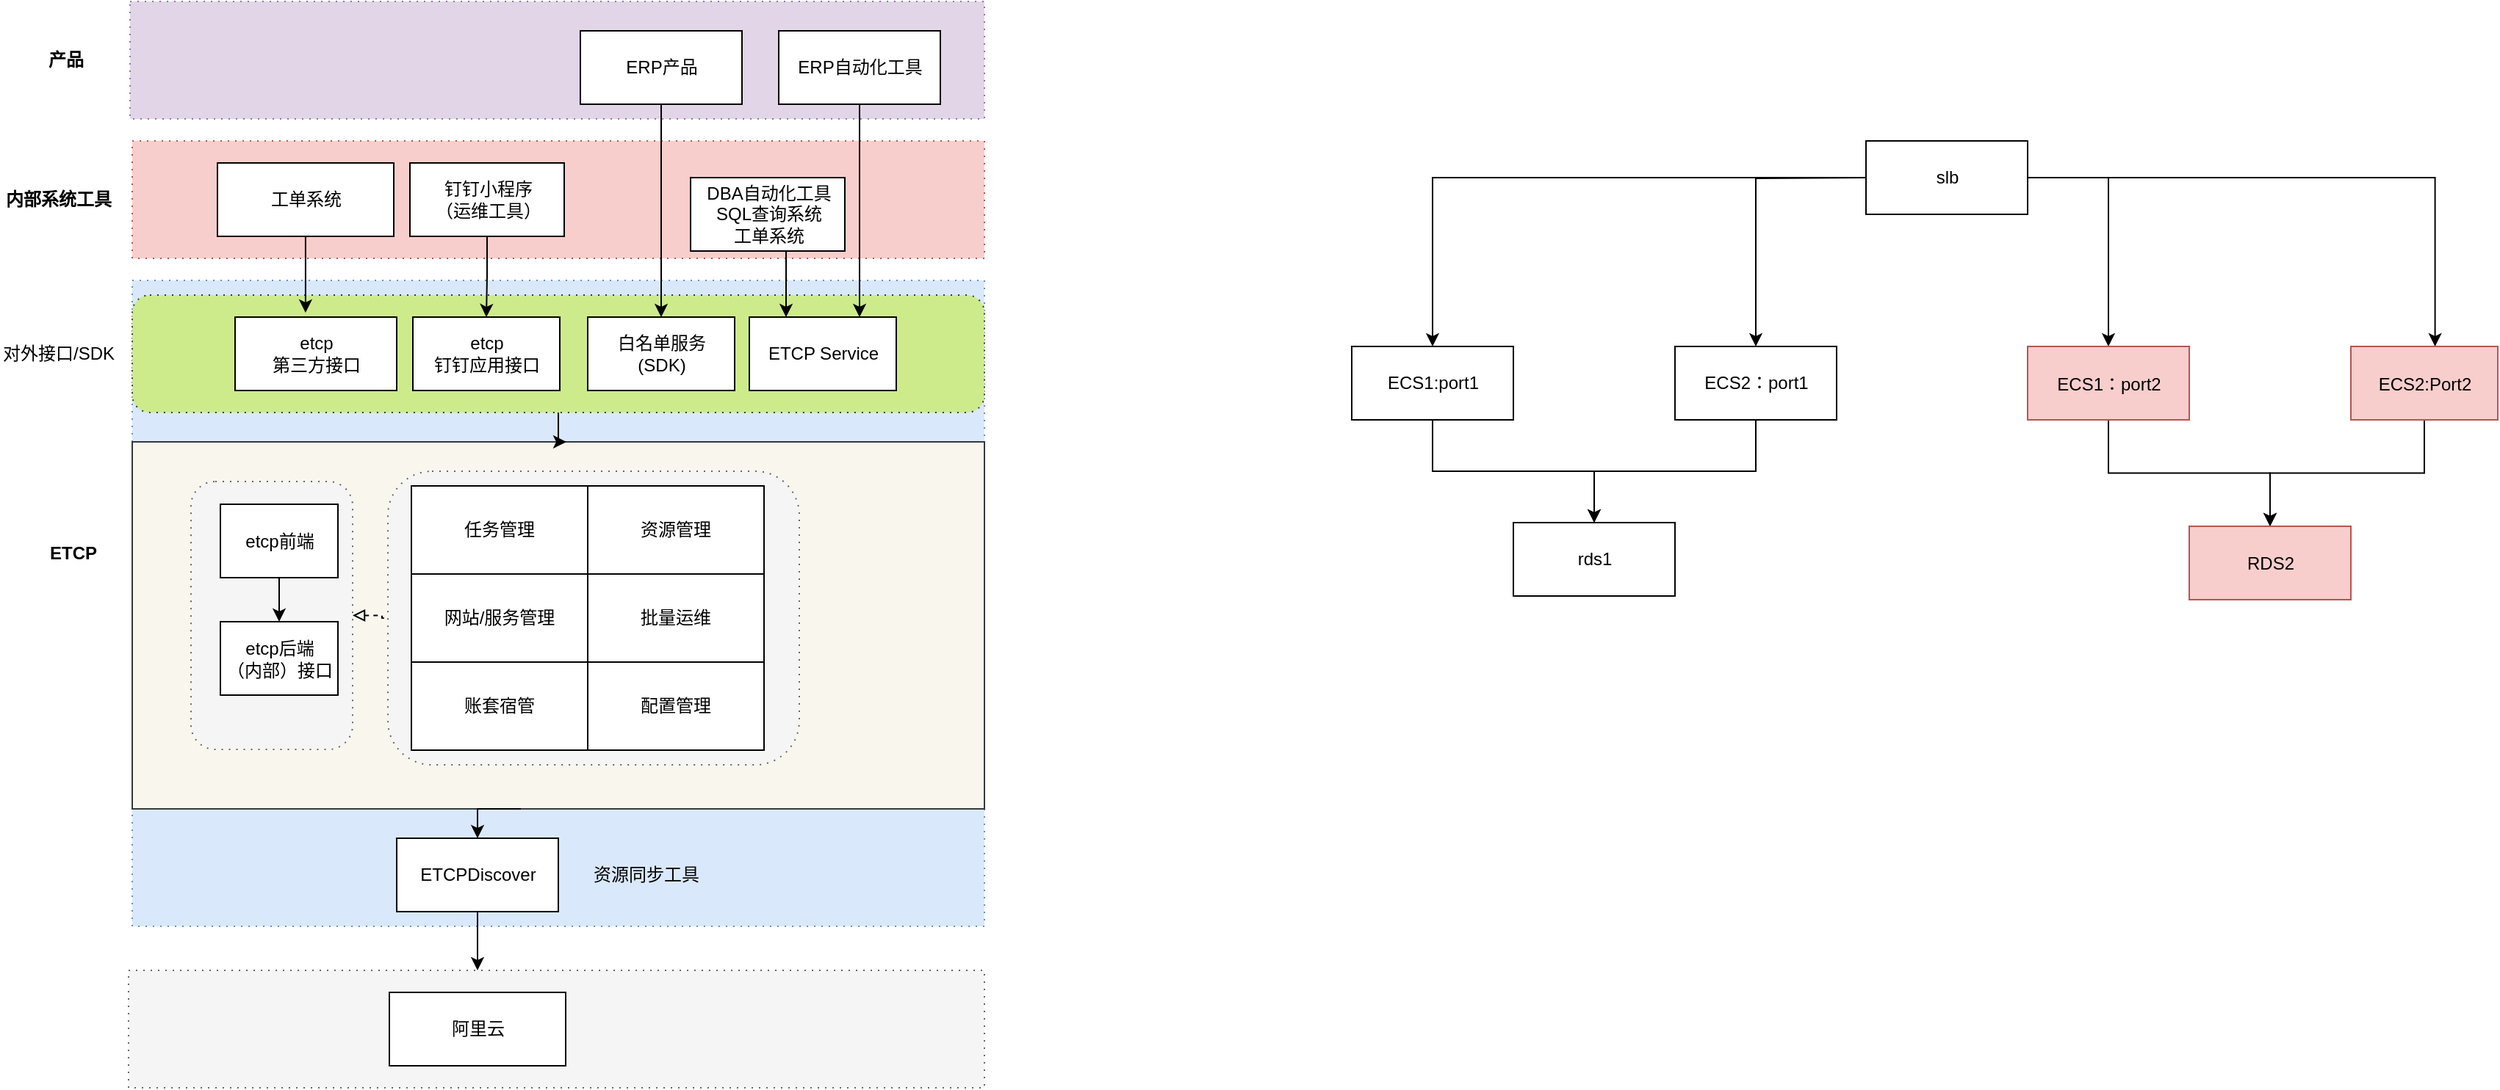 <mxfile version="20.3.3" type="github" pages="6">
  <diagram id="htmeLqwJ6XCEHbkCq5V3" name="ETCP">
    <mxGraphModel dx="1422" dy="828" grid="1" gridSize="10" guides="1" tooltips="1" connect="1" arrows="1" fold="1" page="1" pageScale="1" pageWidth="827" pageHeight="1169" math="0" shadow="0">
      <root>
        <mxCell id="0" />
        <mxCell id="1" parent="0" />
        <mxCell id="ktv5Dk--J9mmadSsyUNn-1" value="" style="shape=ext;rounded=0;html=1;whiteSpace=wrap;dashed=1;dashPattern=1 4;fillColor=#e1d5e7;strokeColor=#9673a6;shadow=0;glass=0;comic=0;" parent="1" vertex="1">
          <mxGeometry x="108.5" y="40" width="581.5" height="80" as="geometry" />
        </mxCell>
        <mxCell id="K_YEggPM4aeHbvqHOX8R-69" value="" style="shape=ext;rounded=0;html=1;whiteSpace=wrap;dashed=1;dashPattern=1 4;fillColor=#f8cecc;strokeColor=#b85450;shadow=0;glass=0;comic=0;" parent="1" vertex="1">
          <mxGeometry x="110" y="135" width="580" height="80" as="geometry" />
        </mxCell>
        <mxCell id="K_YEggPM4aeHbvqHOX8R-56" value="" style="shape=ext;rounded=0;html=1;whiteSpace=wrap;dashed=1;dashPattern=1 4;fillColor=#dae8fc;strokeColor=#6c8ebf;comic=0;shadow=0;" parent="1" vertex="1">
          <mxGeometry x="110" y="230" width="580" height="440" as="geometry" />
        </mxCell>
        <mxCell id="K_YEggPM4aeHbvqHOX8R-50" value="" style="html=1;fillColor=#f9f7ed;strokeColor=#36393d;" parent="1" vertex="1">
          <mxGeometry x="110" y="340" width="580" height="250" as="geometry" />
        </mxCell>
        <mxCell id="K_YEggPM4aeHbvqHOX8R-49" value="" style="shape=ext;rounded=1;html=1;whiteSpace=wrap;dashed=1;dashPattern=1 4;fillColor=#f5f5f5;strokeColor=#666666;fontColor=#333333;" parent="1" vertex="1">
          <mxGeometry x="284" y="360" width="280" height="200" as="geometry" />
        </mxCell>
        <mxCell id="K_YEggPM4aeHbvqHOX8R-62" style="edgeStyle=orthogonalEdgeStyle;rounded=0;orthogonalLoop=1;jettySize=auto;html=1;entryX=0;entryY=0.5;entryDx=0;entryDy=0;startArrow=block;startFill=0;endArrow=none;endFill=0;dashed=1;" parent="1" source="K_YEggPM4aeHbvqHOX8R-48" target="K_YEggPM4aeHbvqHOX8R-49" edge="1">
          <mxGeometry relative="1" as="geometry" />
        </mxCell>
        <mxCell id="K_YEggPM4aeHbvqHOX8R-48" value="" style="shape=ext;rounded=1;html=1;whiteSpace=wrap;dashed=1;dashPattern=1 4;fillColor=#f5f5f5;strokeColor=#666666;fontColor=#333333;" parent="1" vertex="1">
          <mxGeometry x="150" y="367" width="110" height="182.5" as="geometry" />
        </mxCell>
        <mxCell id="K_YEggPM4aeHbvqHOX8R-18" value="" style="shape=ext;rounded=0;html=1;whiteSpace=wrap;dashed=1;dashPattern=1 4;fillColor=#f5f5f5;strokeColor=#666666;shadow=0;glass=0;comic=0;fontColor=#333333;" parent="1" vertex="1">
          <mxGeometry x="107.5" y="700" width="582.5" height="80" as="geometry" />
        </mxCell>
        <mxCell id="K_YEggPM4aeHbvqHOX8R-19" style="edgeStyle=orthogonalEdgeStyle;rounded=0;orthogonalLoop=1;jettySize=auto;html=1;" parent="1" source="K_YEggPM4aeHbvqHOX8R-4" edge="1">
          <mxGeometry relative="1" as="geometry">
            <mxPoint x="345" y="700" as="targetPoint" />
          </mxGeometry>
        </mxCell>
        <mxCell id="K_YEggPM4aeHbvqHOX8R-58" style="edgeStyle=orthogonalEdgeStyle;rounded=0;orthogonalLoop=1;jettySize=auto;html=1;entryX=0.456;entryY=1;entryDx=0;entryDy=0;entryPerimeter=0;startArrow=classic;startFill=1;endArrow=none;endFill=0;" parent="1" source="K_YEggPM4aeHbvqHOX8R-4" target="K_YEggPM4aeHbvqHOX8R-50" edge="1">
          <mxGeometry relative="1" as="geometry" />
        </mxCell>
        <mxCell id="K_YEggPM4aeHbvqHOX8R-4" value="ETCPDiscover" style="html=1;" parent="1" vertex="1">
          <mxGeometry x="290" y="610" width="110" height="50" as="geometry" />
        </mxCell>
        <mxCell id="K_YEggPM4aeHbvqHOX8R-9" value="阿里云" style="html=1;" parent="1" vertex="1">
          <mxGeometry x="285" y="715" width="120" height="50" as="geometry" />
        </mxCell>
        <mxCell id="K_YEggPM4aeHbvqHOX8R-11" value="工单系统" style="html=1;" parent="1" vertex="1">
          <mxGeometry x="168" y="150" width="120" height="50" as="geometry" />
        </mxCell>
        <mxCell id="K_YEggPM4aeHbvqHOX8R-13" value="钉钉小程序&lt;br&gt;（运维工具）" style="html=1;" parent="1" vertex="1">
          <mxGeometry x="299" y="150" width="105" height="50" as="geometry" />
        </mxCell>
        <mxCell id="K_YEggPM4aeHbvqHOX8R-22" value="资源同步工具" style="text;html=1;strokeColor=none;fillColor=none;align=center;verticalAlign=middle;whiteSpace=wrap;rounded=0;" parent="1" vertex="1">
          <mxGeometry x="420" y="624.5" width="80" height="20" as="geometry" />
        </mxCell>
        <mxCell id="K_YEggPM4aeHbvqHOX8R-23" value="内部系统工具" style="text;html=1;strokeColor=none;fillColor=none;align=center;verticalAlign=middle;whiteSpace=wrap;rounded=0;fontStyle=1" parent="1" vertex="1">
          <mxGeometry x="20" y="165" width="80" height="20" as="geometry" />
        </mxCell>
        <mxCell id="K_YEggPM4aeHbvqHOX8R-24" value="账套宿管" style="rounded=0;whiteSpace=wrap;html=1;" parent="1" vertex="1">
          <mxGeometry x="300" y="490" width="120" height="60" as="geometry" />
        </mxCell>
        <mxCell id="K_YEggPM4aeHbvqHOX8R-25" value="网站/服务管理" style="rounded=0;whiteSpace=wrap;html=1;" parent="1" vertex="1">
          <mxGeometry x="300" y="430" width="120" height="60" as="geometry" />
        </mxCell>
        <mxCell id="K_YEggPM4aeHbvqHOX8R-26" value="任务管理" style="rounded=0;whiteSpace=wrap;html=1;" parent="1" vertex="1">
          <mxGeometry x="300" y="370" width="120" height="60" as="geometry" />
        </mxCell>
        <mxCell id="K_YEggPM4aeHbvqHOX8R-27" value="批量运维" style="rounded=0;whiteSpace=wrap;html=1;" parent="1" vertex="1">
          <mxGeometry x="420" y="430" width="120" height="60" as="geometry" />
        </mxCell>
        <mxCell id="K_YEggPM4aeHbvqHOX8R-28" value="配置管理" style="rounded=0;whiteSpace=wrap;html=1;" parent="1" vertex="1">
          <mxGeometry x="420" y="490" width="120" height="60" as="geometry" />
        </mxCell>
        <mxCell id="K_YEggPM4aeHbvqHOX8R-32" value="ERP产品" style="html=1;" parent="1" vertex="1">
          <mxGeometry x="415" y="60" width="110" height="50" as="geometry" />
        </mxCell>
        <mxCell id="K_YEggPM4aeHbvqHOX8R-34" value="资源管理" style="rounded=0;whiteSpace=wrap;html=1;" parent="1" vertex="1">
          <mxGeometry x="420" y="370" width="120" height="60" as="geometry" />
        </mxCell>
        <mxCell id="K_YEggPM4aeHbvqHOX8R-45" value="etcp后端&lt;br&gt;（内部）接口" style="html=1;" parent="1" vertex="1">
          <mxGeometry x="170" y="462.5" width="80" height="50" as="geometry" />
        </mxCell>
        <mxCell id="K_YEggPM4aeHbvqHOX8R-47" style="edgeStyle=orthogonalEdgeStyle;rounded=0;orthogonalLoop=1;jettySize=auto;html=1;entryX=0.5;entryY=0;entryDx=0;entryDy=0;" parent="1" source="K_YEggPM4aeHbvqHOX8R-46" target="K_YEggPM4aeHbvqHOX8R-45" edge="1">
          <mxGeometry relative="1" as="geometry" />
        </mxCell>
        <mxCell id="K_YEggPM4aeHbvqHOX8R-46" value="etcp前端" style="html=1;" parent="1" vertex="1">
          <mxGeometry x="170" y="382.5" width="80" height="50" as="geometry" />
        </mxCell>
        <mxCell id="K_YEggPM4aeHbvqHOX8R-65" style="edgeStyle=orthogonalEdgeStyle;rounded=0;orthogonalLoop=1;jettySize=auto;html=1;startArrow=none;startFill=0;endArrow=classic;endFill=1;" parent="1" source="K_YEggPM4aeHbvqHOX8R-52" edge="1">
          <mxGeometry relative="1" as="geometry">
            <mxPoint x="405" y="340" as="targetPoint" />
          </mxGeometry>
        </mxCell>
        <mxCell id="K_YEggPM4aeHbvqHOX8R-52" value="" style="shape=ext;rounded=1;html=1;whiteSpace=wrap;dashed=1;dashPattern=1 4;fillColor=#cdeb8b;strokeColor=#36393d;" parent="1" vertex="1">
          <mxGeometry x="110" y="240" width="580" height="80" as="geometry" />
        </mxCell>
        <mxCell id="K_YEggPM4aeHbvqHOX8R-53" value="etcp&lt;br&gt;第三方接口" style="html=1;" parent="1" vertex="1">
          <mxGeometry x="180" y="255" width="110" height="50" as="geometry" />
        </mxCell>
        <mxCell id="K_YEggPM4aeHbvqHOX8R-54" value="etcp&lt;br&gt;钉钉应用接口" style="html=1;" parent="1" vertex="1">
          <mxGeometry x="301" y="255" width="100" height="50" as="geometry" />
        </mxCell>
        <mxCell id="K_YEggPM4aeHbvqHOX8R-60" style="edgeStyle=orthogonalEdgeStyle;rounded=0;orthogonalLoop=1;jettySize=auto;html=1;entryX=0.5;entryY=1;entryDx=0;entryDy=0;startArrow=classic;startFill=1;endArrow=none;endFill=0;" parent="1" source="K_YEggPM4aeHbvqHOX8R-55" target="K_YEggPM4aeHbvqHOX8R-32" edge="1">
          <mxGeometry relative="1" as="geometry" />
        </mxCell>
        <mxCell id="K_YEggPM4aeHbvqHOX8R-55" value="白名单服务&lt;br&gt;(SDK)" style="html=1;" parent="1" vertex="1">
          <mxGeometry x="420" y="255" width="100" height="50" as="geometry" />
        </mxCell>
        <mxCell id="K_YEggPM4aeHbvqHOX8R-12" style="edgeStyle=orthogonalEdgeStyle;rounded=0;orthogonalLoop=1;jettySize=auto;html=1;entryX=0.436;entryY=-0.06;entryDx=0;entryDy=0;entryPerimeter=0;" parent="1" source="K_YEggPM4aeHbvqHOX8R-11" target="K_YEggPM4aeHbvqHOX8R-53" edge="1">
          <mxGeometry relative="1" as="geometry">
            <mxPoint x="235" y="260" as="targetPoint" />
          </mxGeometry>
        </mxCell>
        <mxCell id="K_YEggPM4aeHbvqHOX8R-14" style="edgeStyle=orthogonalEdgeStyle;rounded=0;orthogonalLoop=1;jettySize=auto;html=1;entryX=0.5;entryY=0;entryDx=0;entryDy=0;" parent="1" source="K_YEggPM4aeHbvqHOX8R-13" target="K_YEggPM4aeHbvqHOX8R-54" edge="1">
          <mxGeometry relative="1" as="geometry">
            <mxPoint x="320" y="260" as="targetPoint" />
          </mxGeometry>
        </mxCell>
        <mxCell id="K_YEggPM4aeHbvqHOX8R-66" value="&lt;br&gt;ETCP" style="text;html=1;strokeColor=none;fillColor=none;align=center;verticalAlign=middle;whiteSpace=wrap;rounded=0;fontStyle=1" parent="1" vertex="1">
          <mxGeometry x="20" y="397.5" width="100" height="20" as="geometry" />
        </mxCell>
        <mxCell id="K_YEggPM4aeHbvqHOX8R-21" value="对外接口/SDK" style="text;html=1;strokeColor=none;fillColor=none;align=center;verticalAlign=middle;whiteSpace=wrap;rounded=0;" parent="1" vertex="1">
          <mxGeometry x="20" y="270" width="80" height="20" as="geometry" />
        </mxCell>
        <mxCell id="ktv5Dk--J9mmadSsyUNn-2" value="产品" style="text;html=1;strokeColor=none;fillColor=none;align=center;verticalAlign=middle;whiteSpace=wrap;rounded=0;fontStyle=1" parent="1" vertex="1">
          <mxGeometry x="20" y="70" width="90" height="20" as="geometry" />
        </mxCell>
        <mxCell id="sBhc47r2lP72-oJcvoyP-1" value="ETCP Service" style="html=1;" parent="1" vertex="1">
          <mxGeometry x="530" y="255" width="100" height="50" as="geometry" />
        </mxCell>
        <mxCell id="sBhc47r2lP72-oJcvoyP-4" style="edgeStyle=orthogonalEdgeStyle;rounded=0;orthogonalLoop=1;jettySize=auto;html=1;entryX=0.25;entryY=0;entryDx=0;entryDy=0;exitX=0.438;exitY=0.98;exitDx=0;exitDy=0;exitPerimeter=0;" parent="1" source="sBhc47r2lP72-oJcvoyP-7" target="sBhc47r2lP72-oJcvoyP-1" edge="1">
          <mxGeometry relative="1" as="geometry">
            <Array as="points">
              <mxPoint x="555" y="209" />
            </Array>
          </mxGeometry>
        </mxCell>
        <mxCell id="sBhc47r2lP72-oJcvoyP-5" style="edgeStyle=orthogonalEdgeStyle;rounded=0;orthogonalLoop=1;jettySize=auto;html=1;exitX=0.5;exitY=1;exitDx=0;exitDy=0;entryX=0.75;entryY=0;entryDx=0;entryDy=0;" parent="1" source="sBhc47r2lP72-oJcvoyP-8" target="sBhc47r2lP72-oJcvoyP-1" edge="1">
          <mxGeometry relative="1" as="geometry" />
        </mxCell>
        <mxCell id="sBhc47r2lP72-oJcvoyP-7" value="DBA自动化工具&lt;br&gt;SQL查询系统&lt;br&gt;工单系统" style="html=1;" parent="1" vertex="1">
          <mxGeometry x="490" y="160" width="105" height="50" as="geometry" />
        </mxCell>
        <mxCell id="sBhc47r2lP72-oJcvoyP-8" value="ERP自动化工具" style="html=1;" parent="1" vertex="1">
          <mxGeometry x="550" y="60" width="110" height="50" as="geometry" />
        </mxCell>
        <mxCell id="WV1sv9flYi-djZsiG2pM-7" style="edgeStyle=orthogonalEdgeStyle;rounded=0;orthogonalLoop=1;jettySize=auto;html=1;" parent="1" source="sBhc47r2lP72-oJcvoyP-10" target="WV1sv9flYi-djZsiG2pM-5" edge="1">
          <mxGeometry relative="1" as="geometry" />
        </mxCell>
        <mxCell id="sBhc47r2lP72-oJcvoyP-10" value="ECS1:port1" style="html=1;strokeColor=#000000;" parent="1" vertex="1">
          <mxGeometry x="940" y="275" width="110" height="50" as="geometry" />
        </mxCell>
        <mxCell id="WV1sv9flYi-djZsiG2pM-3" style="edgeStyle=orthogonalEdgeStyle;rounded=0;orthogonalLoop=1;jettySize=auto;html=1;exitX=0;exitY=0.5;exitDx=0;exitDy=0;" parent="1" source="WV1sv9flYi-djZsiG2pM-1" target="sBhc47r2lP72-oJcvoyP-10" edge="1">
          <mxGeometry relative="1" as="geometry" />
        </mxCell>
        <mxCell id="WV1sv9flYi-djZsiG2pM-4" style="edgeStyle=orthogonalEdgeStyle;rounded=0;orthogonalLoop=1;jettySize=auto;html=1;entryX=0.5;entryY=0;entryDx=0;entryDy=0;" parent="1" target="WV1sv9flYi-djZsiG2pM-2" edge="1">
          <mxGeometry relative="1" as="geometry">
            <mxPoint x="1290" y="160" as="sourcePoint" />
          </mxGeometry>
        </mxCell>
        <mxCell id="WV1sv9flYi-djZsiG2pM-17" style="edgeStyle=orthogonalEdgeStyle;rounded=0;orthogonalLoop=1;jettySize=auto;html=1;entryX=0.573;entryY=0;entryDx=0;entryDy=0;entryPerimeter=0;" parent="1" source="WV1sv9flYi-djZsiG2pM-1" target="WV1sv9flYi-djZsiG2pM-15" edge="1">
          <mxGeometry relative="1" as="geometry" />
        </mxCell>
        <mxCell id="WV1sv9flYi-djZsiG2pM-18" style="edgeStyle=orthogonalEdgeStyle;rounded=0;orthogonalLoop=1;jettySize=auto;html=1;entryX=0.5;entryY=0;entryDx=0;entryDy=0;exitX=1;exitY=0.5;exitDx=0;exitDy=0;" parent="1" source="WV1sv9flYi-djZsiG2pM-1" target="WV1sv9flYi-djZsiG2pM-10" edge="1">
          <mxGeometry relative="1" as="geometry" />
        </mxCell>
        <mxCell id="WV1sv9flYi-djZsiG2pM-1" value="slb" style="html=1;strokeColor=#000000;" parent="1" vertex="1">
          <mxGeometry x="1290" y="135" width="110" height="50" as="geometry" />
        </mxCell>
        <mxCell id="WV1sv9flYi-djZsiG2pM-8" style="edgeStyle=orthogonalEdgeStyle;rounded=0;orthogonalLoop=1;jettySize=auto;html=1;entryX=0.5;entryY=0;entryDx=0;entryDy=0;" parent="1" source="WV1sv9flYi-djZsiG2pM-2" target="WV1sv9flYi-djZsiG2pM-5" edge="1">
          <mxGeometry relative="1" as="geometry" />
        </mxCell>
        <mxCell id="WV1sv9flYi-djZsiG2pM-2" value="ECS2：port1" style="html=1;strokeColor=#000000;" parent="1" vertex="1">
          <mxGeometry x="1160" y="275" width="110" height="50" as="geometry" />
        </mxCell>
        <mxCell id="WV1sv9flYi-djZsiG2pM-5" value="rds1" style="html=1;strokeColor=#000000;" parent="1" vertex="1">
          <mxGeometry x="1050" y="395" width="110" height="50" as="geometry" />
        </mxCell>
        <mxCell id="WV1sv9flYi-djZsiG2pM-9" style="edgeStyle=orthogonalEdgeStyle;rounded=0;orthogonalLoop=1;jettySize=auto;html=1;" parent="1" source="WV1sv9flYi-djZsiG2pM-10" target="WV1sv9flYi-djZsiG2pM-16" edge="1">
          <mxGeometry relative="1" as="geometry" />
        </mxCell>
        <mxCell id="WV1sv9flYi-djZsiG2pM-10" value="&lt;div style=&quot;text-align: left ; line-height: 1.75 ; font-size: 14px&quot;&gt;&lt;span style=&quot;font-size: 12px ; text-align: center&quot;&gt;ECS1：port2&lt;/span&gt;&lt;br&gt;&lt;/div&gt;" style="html=1;strokeColor=#b85450;fillColor=#f8cecc;" parent="1" vertex="1">
          <mxGeometry x="1400" y="275" width="110" height="50" as="geometry" />
        </mxCell>
        <mxCell id="WV1sv9flYi-djZsiG2pM-14" style="edgeStyle=orthogonalEdgeStyle;rounded=0;orthogonalLoop=1;jettySize=auto;html=1;entryX=0.5;entryY=0;entryDx=0;entryDy=0;" parent="1" source="WV1sv9flYi-djZsiG2pM-15" target="WV1sv9flYi-djZsiG2pM-16" edge="1">
          <mxGeometry relative="1" as="geometry" />
        </mxCell>
        <mxCell id="WV1sv9flYi-djZsiG2pM-15" value="&lt;div style=&quot;text-align: left ; line-height: 1.75 ; font-size: 14px&quot;&gt;&lt;span style=&quot;font-size: 12px ; text-align: center&quot;&gt;ECS2:Port2&lt;/span&gt;&lt;/div&gt;" style="html=1;strokeColor=#b85450;fillColor=#f8cecc;" parent="1" vertex="1">
          <mxGeometry x="1620" y="275" width="100" height="50" as="geometry" />
        </mxCell>
        <mxCell id="WV1sv9flYi-djZsiG2pM-16" value="RDS2" style="html=1;strokeColor=#b85450;fillColor=#f8cecc;" parent="1" vertex="1">
          <mxGeometry x="1510" y="397.5" width="110" height="50" as="geometry" />
        </mxCell>
      </root>
    </mxGraphModel>
  </diagram>
  <diagram id="5QgLLwVbdsIYG4O5cvEK" name="KMS&amp;授权中心">
    <mxGraphModel dx="2249" dy="828" grid="1" gridSize="10" guides="1" tooltips="1" connect="1" arrows="1" fold="1" page="1" pageScale="1" pageWidth="827" pageHeight="1169" math="0" shadow="0">
      <root>
        <mxCell id="PpDHafNiyL68I6umukkp-0" />
        <mxCell id="PpDHafNiyL68I6umukkp-1" parent="PpDHafNiyL68I6umukkp-0" />
        <mxCell id="3ltG5gobL0OrGRl747H4-42" value="" style="group" parent="PpDHafNiyL68I6umukkp-1" vertex="1" connectable="0">
          <mxGeometry x="90" y="77.5" width="480" height="382.5" as="geometry" />
        </mxCell>
        <mxCell id="3ltG5gobL0OrGRl747H4-0" value="" style="shape=ext;rounded=0;html=1;whiteSpace=wrap;" parent="3ltG5gobL0OrGRl747H4-42" vertex="1">
          <mxGeometry y="197.5" width="480" height="185" as="geometry" />
        </mxCell>
        <mxCell id="PpDHafNiyL68I6umukkp-2" value="KMS" style="html=1;rounded=0;shadow=0;glass=0;comic=0;" parent="3ltG5gobL0OrGRl747H4-42" vertex="1">
          <mxGeometry x="185" y="217.5" width="110" height="50" as="geometry" />
        </mxCell>
        <mxCell id="Xs8qptmTBdbmmRF9weHH-4" style="edgeStyle=orthogonalEdgeStyle;rounded=0;orthogonalLoop=1;jettySize=auto;html=1;entryX=0.5;entryY=0;entryDx=0;entryDy=0;exitX=0.5;exitY=1;exitDx=0;exitDy=0;" parent="3ltG5gobL0OrGRl747H4-42" source="Xs8qptmTBdbmmRF9weHH-3" target="PpDHafNiyL68I6umukkp-2" edge="1">
          <mxGeometry relative="1" as="geometry">
            <mxPoint x="305" y="162.5" as="sourcePoint" />
          </mxGeometry>
        </mxCell>
        <mxCell id="Xs8qptmTBdbmmRF9weHH-1" value="" style="shape=datastore;whiteSpace=wrap;html=1;" parent="3ltG5gobL0OrGRl747H4-42" vertex="1">
          <mxGeometry x="210" y="307.5" width="60" height="60" as="geometry" />
        </mxCell>
        <mxCell id="Xs8qptmTBdbmmRF9weHH-2" style="edgeStyle=orthogonalEdgeStyle;rounded=0;orthogonalLoop=1;jettySize=auto;html=1;" parent="3ltG5gobL0OrGRl747H4-42" source="PpDHafNiyL68I6umukkp-2" target="Xs8qptmTBdbmmRF9weHH-1" edge="1">
          <mxGeometry relative="1" as="geometry" />
        </mxCell>
        <mxCell id="3ltG5gobL0OrGRl747H4-44" value="" style="group" parent="3ltG5gobL0OrGRl747H4-42" vertex="1" connectable="0">
          <mxGeometry width="480" height="165" as="geometry" />
        </mxCell>
        <mxCell id="Xs8qptmTBdbmmRF9weHH-3" value="" style="shape=ext;rounded=0;html=1;whiteSpace=wrap;" parent="3ltG5gobL0OrGRl747H4-44" vertex="1">
          <mxGeometry width="480" height="165" as="geometry" />
        </mxCell>
        <mxCell id="3ltG5gobL0OrGRl747H4-13" value="" style="group" parent="3ltG5gobL0OrGRl747H4-44" vertex="1" connectable="0">
          <mxGeometry x="10" y="20" width="430" height="130" as="geometry" />
        </mxCell>
        <mxCell id="3ltG5gobL0OrGRl747H4-10" value="" style="html=1;" parent="3ltG5gobL0OrGRl747H4-13" vertex="1">
          <mxGeometry width="270" height="130" as="geometry" />
        </mxCell>
        <mxCell id="PpDHafNiyL68I6umukkp-3" value="ERP_func1" style="html=1;rounded=0;shadow=0;glass=0;comic=0;" parent="3ltG5gobL0OrGRl747H4-13" vertex="1">
          <mxGeometry x="20" y="10" width="110" height="50" as="geometry" />
        </mxCell>
        <mxCell id="3ltG5gobL0OrGRl747H4-4" value="ERP_func2" style="html=1;rounded=0;shadow=0;glass=0;comic=0;" parent="3ltG5gobL0OrGRl747H4-13" vertex="1">
          <mxGeometry x="140" y="10" width="110" height="50" as="geometry" />
        </mxCell>
        <mxCell id="3ltG5gobL0OrGRl747H4-5" value="ERP_func3" style="html=1;rounded=0;shadow=0;glass=0;comic=0;" parent="3ltG5gobL0OrGRl747H4-13" vertex="1">
          <mxGeometry x="20" y="70" width="110" height="50" as="geometry" />
        </mxCell>
        <mxCell id="3ltG5gobL0OrGRl747H4-6" value="ERP_func4" style="html=1;rounded=0;shadow=0;glass=0;comic=0;" parent="3ltG5gobL0OrGRl747H4-13" vertex="1">
          <mxGeometry x="140" y="70" width="110" height="50" as="geometry" />
        </mxCell>
        <mxCell id="3ltG5gobL0OrGRl747H4-25" value="" style="group" parent="3ltG5gobL0OrGRl747H4-13" vertex="1" connectable="0">
          <mxGeometry x="290" width="140" height="130" as="geometry" />
        </mxCell>
        <mxCell id="3ltG5gobL0OrGRl747H4-11" value="" style="html=1;" parent="3ltG5gobL0OrGRl747H4-25" vertex="1">
          <mxGeometry width="140" height="130" as="geometry" />
        </mxCell>
        <mxCell id="3ltG5gobL0OrGRl747H4-7" value="apollo" style="html=1;" parent="3ltG5gobL0OrGRl747H4-25" vertex="1">
          <mxGeometry x="15" y="10" width="110" height="50" as="geometry" />
        </mxCell>
        <mxCell id="3ltG5gobL0OrGRl747H4-8" value="其他内部系统" style="html=1;" parent="3ltG5gobL0OrGRl747H4-25" vertex="1">
          <mxGeometry x="15" y="70" width="110" height="50" as="geometry" />
        </mxCell>
        <mxCell id="3ltG5gobL0OrGRl747H4-70" value="" style="group" parent="PpDHafNiyL68I6umukkp-1" vertex="1" connectable="0">
          <mxGeometry x="60" y="560" width="580" height="410" as="geometry" />
        </mxCell>
        <mxCell id="3ltG5gobL0OrGRl747H4-1" value="" style="shape=ext;rounded=0;html=1;whiteSpace=wrap;" parent="3ltG5gobL0OrGRl747H4-70" vertex="1">
          <mxGeometry y="200" width="580" height="210" as="geometry" />
        </mxCell>
        <mxCell id="Xs8qptmTBdbmmRF9weHH-6" value="" style="shape=ext;rounded=0;html=1;whiteSpace=wrap;strokeColor=#000000;" parent="3ltG5gobL0OrGRl747H4-70" vertex="1">
          <mxGeometry width="580" height="180" as="geometry" />
        </mxCell>
        <mxCell id="Xs8qptmTBdbmmRF9weHH-8" value="KMS_func1" style="html=1;rounded=0;shadow=0;glass=0;comic=0;" parent="3ltG5gobL0OrGRl747H4-70" vertex="1">
          <mxGeometry x="165" y="230" width="110" height="50" as="geometry" />
        </mxCell>
        <mxCell id="Xs8qptmTBdbmmRF9weHH-11" value="" style="shape=datastore;whiteSpace=wrap;html=1;" parent="3ltG5gobL0OrGRl747H4-70" vertex="1">
          <mxGeometry x="275" y="330" width="60" height="60" as="geometry" />
        </mxCell>
        <mxCell id="Xs8qptmTBdbmmRF9weHH-13" style="rounded=0;orthogonalLoop=1;jettySize=auto;html=1;entryX=0.728;entryY=0.044;entryDx=0;entryDy=0;entryPerimeter=0;" parent="3ltG5gobL0OrGRl747H4-70" source="Xs8qptmTBdbmmRF9weHH-12" target="Xs8qptmTBdbmmRF9weHH-11" edge="1">
          <mxGeometry relative="1" as="geometry" />
        </mxCell>
        <mxCell id="Xs8qptmTBdbmmRF9weHH-12" value="KMS_func2" style="html=1;rounded=0;shadow=0;glass=0;comic=0;" parent="3ltG5gobL0OrGRl747H4-70" vertex="1">
          <mxGeometry x="315" y="230" width="110" height="50" as="geometry" />
        </mxCell>
        <mxCell id="3ltG5gobL0OrGRl747H4-62" value="" style="group" parent="3ltG5gobL0OrGRl747H4-70" vertex="1" connectable="0">
          <mxGeometry x="10" y="7.5" width="550" height="165" as="geometry" />
        </mxCell>
        <mxCell id="3ltG5gobL0OrGRl747H4-45" value="" style="group" parent="3ltG5gobL0OrGRl747H4-62" vertex="1" connectable="0">
          <mxGeometry width="400" height="165" as="geometry" />
        </mxCell>
        <mxCell id="3ltG5gobL0OrGRl747H4-46" value="" style="shape=ext;rounded=0;html=1;whiteSpace=wrap;" parent="3ltG5gobL0OrGRl747H4-45" vertex="1">
          <mxGeometry width="400" height="165" as="geometry" />
        </mxCell>
        <mxCell id="3ltG5gobL0OrGRl747H4-47" value="" style="group" parent="3ltG5gobL0OrGRl747H4-45" vertex="1" connectable="0">
          <mxGeometry x="8.333" y="20" width="358.333" height="130" as="geometry" />
        </mxCell>
        <mxCell id="3ltG5gobL0OrGRl747H4-48" value="" style="html=1;" parent="3ltG5gobL0OrGRl747H4-47" vertex="1">
          <mxGeometry width="225" height="130" as="geometry" />
        </mxCell>
        <mxCell id="3ltG5gobL0OrGRl747H4-49" value="ERP_func1" style="html=1;rounded=0;shadow=0;glass=0;comic=0;" parent="3ltG5gobL0OrGRl747H4-47" vertex="1">
          <mxGeometry x="16.667" y="10" width="91.667" height="50" as="geometry" />
        </mxCell>
        <mxCell id="3ltG5gobL0OrGRl747H4-50" value="ERP_func2" style="html=1;rounded=0;shadow=0;glass=0;comic=0;" parent="3ltG5gobL0OrGRl747H4-47" vertex="1">
          <mxGeometry x="116.667" y="10" width="91.667" height="50" as="geometry" />
        </mxCell>
        <mxCell id="3ltG5gobL0OrGRl747H4-51" value="ERP_func3" style="html=1;rounded=0;shadow=0;glass=0;comic=0;" parent="3ltG5gobL0OrGRl747H4-47" vertex="1">
          <mxGeometry x="16.667" y="70" width="91.667" height="50" as="geometry" />
        </mxCell>
        <mxCell id="3ltG5gobL0OrGRl747H4-52" value="ERP_func4" style="html=1;rounded=0;shadow=0;glass=0;comic=0;" parent="3ltG5gobL0OrGRl747H4-47" vertex="1">
          <mxGeometry x="116.667" y="70" width="91.667" height="50" as="geometry" />
        </mxCell>
        <mxCell id="3ltG5gobL0OrGRl747H4-53" value="" style="group" parent="3ltG5gobL0OrGRl747H4-47" vertex="1" connectable="0">
          <mxGeometry x="241.667" width="116.667" height="130" as="geometry" />
        </mxCell>
        <mxCell id="3ltG5gobL0OrGRl747H4-54" value="" style="html=1;" parent="3ltG5gobL0OrGRl747H4-53" vertex="1">
          <mxGeometry width="116.667" height="130" as="geometry" />
        </mxCell>
        <mxCell id="3ltG5gobL0OrGRl747H4-55" value="apollo" style="html=1;" parent="3ltG5gobL0OrGRl747H4-53" vertex="1">
          <mxGeometry x="12.5" y="10" width="91.667" height="50" as="geometry" />
        </mxCell>
        <mxCell id="3ltG5gobL0OrGRl747H4-56" value="其他内部系统" style="html=1;" parent="3ltG5gobL0OrGRl747H4-53" vertex="1">
          <mxGeometry x="12.5" y="70" width="91.667" height="50" as="geometry" />
        </mxCell>
        <mxCell id="3ltG5gobL0OrGRl747H4-61" value="" style="group" parent="3ltG5gobL0OrGRl747H4-62" vertex="1" connectable="0">
          <mxGeometry x="420" y="5" width="130" height="155" as="geometry" />
        </mxCell>
        <mxCell id="3ltG5gobL0OrGRl747H4-58" value="" style="html=1;" parent="3ltG5gobL0OrGRl747H4-61" vertex="1">
          <mxGeometry width="130" height="155" as="geometry" />
        </mxCell>
        <mxCell id="3ltG5gobL0OrGRl747H4-59" value="ERP_func5" style="html=1;rounded=0;shadow=0;glass=0;comic=0;" parent="3ltG5gobL0OrGRl747H4-61" vertex="1">
          <mxGeometry x="12.581" y="20" width="92.258" height="50" as="geometry" />
        </mxCell>
        <mxCell id="3ltG5gobL0OrGRl747H4-60" value="ERP_func6" style="html=1;rounded=0;shadow=0;glass=0;comic=0;" parent="3ltG5gobL0OrGRl747H4-61" vertex="1">
          <mxGeometry x="12.581" y="80" width="92.258" height="50" as="geometry" />
        </mxCell>
        <mxCell id="3ltG5gobL0OrGRl747H4-67" style="rounded=0;orthogonalLoop=1;jettySize=auto;html=1;entryX=0.5;entryY=0;entryDx=0;entryDy=0;" parent="3ltG5gobL0OrGRl747H4-70" source="3ltG5gobL0OrGRl747H4-58" target="Xs8qptmTBdbmmRF9weHH-12" edge="1">
          <mxGeometry relative="1" as="geometry" />
        </mxCell>
        <mxCell id="Xs8qptmTBdbmmRF9weHH-7" style="rounded=0;orthogonalLoop=1;jettySize=auto;html=1;" parent="3ltG5gobL0OrGRl747H4-70" source="Xs8qptmTBdbmmRF9weHH-8" target="Xs8qptmTBdbmmRF9weHH-11" edge="1">
          <mxGeometry relative="1" as="geometry" />
        </mxCell>
        <mxCell id="3ltG5gobL0OrGRl747H4-68" style="rounded=0;orthogonalLoop=1;jettySize=auto;html=1;exitX=0.339;exitY=0.958;exitDx=0;exitDy=0;exitPerimeter=0;" parent="3ltG5gobL0OrGRl747H4-70" source="Xs8qptmTBdbmmRF9weHH-6" target="Xs8qptmTBdbmmRF9weHH-8" edge="1">
          <mxGeometry relative="1" as="geometry" />
        </mxCell>
        <mxCell id="UPhR501VkiqY4OpbzQTm-0" value="授权中心" style="shape=umlFrame;whiteSpace=wrap;html=1;" parent="PpDHafNiyL68I6umukkp-1" vertex="1">
          <mxGeometry x="-545" y="480" width="475" height="300" as="geometry" />
        </mxCell>
        <mxCell id="UPhR501VkiqY4OpbzQTm-1" value="KMS" style="shape=umlFrame;whiteSpace=wrap;html=1;" parent="PpDHafNiyL68I6umukkp-1" vertex="1">
          <mxGeometry x="-550" y="60" width="440" height="300" as="geometry" />
        </mxCell>
        <mxCell id="UPhR501VkiqY4OpbzQTm-2" style="edgeStyle=orthogonalEdgeStyle;rounded=0;orthogonalLoop=1;jettySize=auto;html=1;" parent="PpDHafNiyL68I6umukkp-1" source="UPhR501VkiqY4OpbzQTm-4" target="UPhR501VkiqY4OpbzQTm-6" edge="1">
          <mxGeometry relative="1" as="geometry" />
        </mxCell>
        <mxCell id="UPhR501VkiqY4OpbzQTm-3" style="edgeStyle=orthogonalEdgeStyle;rounded=0;orthogonalLoop=1;jettySize=auto;html=1;" parent="PpDHafNiyL68I6umukkp-1" source="UPhR501VkiqY4OpbzQTm-4" target="UPhR501VkiqY4OpbzQTm-8" edge="1">
          <mxGeometry relative="1" as="geometry" />
        </mxCell>
        <mxCell id="UPhR501VkiqY4OpbzQTm-4" value="&lt;u&gt;&amp;lt;&amp;lt;slb-1&amp;gt;&amp;gt;&lt;br&gt;10.0.1.181&lt;/u&gt;" style="html=1;fillColor=#fff2cc;strokeColor=#d6b656;" parent="PpDHafNiyL68I6umukkp-1" vertex="1">
          <mxGeometry x="-400" y="70" width="110" height="50" as="geometry" />
        </mxCell>
        <mxCell id="UPhR501VkiqY4OpbzQTm-5" style="edgeStyle=orthogonalEdgeStyle;rounded=0;orthogonalLoop=1;jettySize=auto;html=1;" parent="PpDHafNiyL68I6umukkp-1" source="UPhR501VkiqY4OpbzQTm-6" target="UPhR501VkiqY4OpbzQTm-9" edge="1">
          <mxGeometry relative="1" as="geometry" />
        </mxCell>
        <mxCell id="UPhR501VkiqY4OpbzQTm-6" value="&lt;u&gt;&amp;lt;&amp;lt;ECS&amp;gt;&amp;gt; :&lt;br&gt;pub_zjkecs_sis01&lt;/u&gt;" style="html=1;" parent="PpDHafNiyL68I6umukkp-1" vertex="1">
          <mxGeometry x="-490" y="180" width="110" height="50" as="geometry" />
        </mxCell>
        <mxCell id="UPhR501VkiqY4OpbzQTm-7" style="edgeStyle=orthogonalEdgeStyle;rounded=0;orthogonalLoop=1;jettySize=auto;html=1;entryX=0.5;entryY=0;entryDx=0;entryDy=0;" parent="PpDHafNiyL68I6umukkp-1" source="UPhR501VkiqY4OpbzQTm-8" target="UPhR501VkiqY4OpbzQTm-9" edge="1">
          <mxGeometry relative="1" as="geometry" />
        </mxCell>
        <mxCell id="UPhR501VkiqY4OpbzQTm-8" value="&lt;u&gt;&amp;lt;&amp;lt;ECS&amp;gt;&lt;br&gt;pub_zjkecs_sis02&lt;/u&gt;" style="html=1;" parent="PpDHafNiyL68I6umukkp-1" vertex="1">
          <mxGeometry x="-290" y="180" width="110" height="50" as="geometry" />
        </mxCell>
        <mxCell id="UPhR501VkiqY4OpbzQTm-9" value="ss_zjkrds_kms" style="html=1;" parent="PpDHafNiyL68I6umukkp-1" vertex="1">
          <mxGeometry x="-386" y="280" width="110" height="50" as="geometry" />
        </mxCell>
        <mxCell id="UPhR501VkiqY4OpbzQTm-10" style="edgeStyle=orthogonalEdgeStyle;rounded=0;orthogonalLoop=1;jettySize=auto;html=1;" parent="PpDHafNiyL68I6umukkp-1" source="UPhR501VkiqY4OpbzQTm-12" target="UPhR501VkiqY4OpbzQTm-14" edge="1">
          <mxGeometry relative="1" as="geometry" />
        </mxCell>
        <mxCell id="UPhR501VkiqY4OpbzQTm-11" style="edgeStyle=orthogonalEdgeStyle;rounded=0;orthogonalLoop=1;jettySize=auto;html=1;" parent="PpDHafNiyL68I6umukkp-1" source="UPhR501VkiqY4OpbzQTm-12" target="UPhR501VkiqY4OpbzQTm-16" edge="1">
          <mxGeometry relative="1" as="geometry" />
        </mxCell>
        <mxCell id="UPhR501VkiqY4OpbzQTm-12" value="&lt;u&gt;&amp;lt;&amp;lt;slb&amp;gt;&amp;gt;&lt;br&gt;pub_zjkslb_wsgjpcom&lt;/u&gt;" style="html=1;fillColor=#fff2cc;strokeColor=#d6b656;" parent="PpDHafNiyL68I6umukkp-1" vertex="1">
          <mxGeometry x="-400" y="510" width="150" height="50" as="geometry" />
        </mxCell>
        <mxCell id="UPhR501VkiqY4OpbzQTm-13" style="edgeStyle=orthogonalEdgeStyle;rounded=0;orthogonalLoop=1;jettySize=auto;html=1;" parent="PpDHafNiyL68I6umukkp-1" source="UPhR501VkiqY4OpbzQTm-14" target="UPhR501VkiqY4OpbzQTm-17" edge="1">
          <mxGeometry relative="1" as="geometry" />
        </mxCell>
        <mxCell id="UPhR501VkiqY4OpbzQTm-14" value="&lt;u&gt;&amp;lt;&amp;lt;ECS&amp;gt;&amp;gt;:&lt;br&gt;ss_zjkecs_2&lt;/u&gt;" style="html=1;" parent="PpDHafNiyL68I6umukkp-1" vertex="1">
          <mxGeometry x="-490" y="620" width="110" height="50" as="geometry" />
        </mxCell>
        <mxCell id="UPhR501VkiqY4OpbzQTm-15" style="edgeStyle=orthogonalEdgeStyle;rounded=0;orthogonalLoop=1;jettySize=auto;html=1;entryX=0.5;entryY=0;entryDx=0;entryDy=0;" parent="PpDHafNiyL68I6umukkp-1" source="UPhR501VkiqY4OpbzQTm-16" target="UPhR501VkiqY4OpbzQTm-17" edge="1">
          <mxGeometry relative="1" as="geometry" />
        </mxCell>
        <mxCell id="UPhR501VkiqY4OpbzQTm-16" value="&lt;u&gt;&amp;lt;&amp;lt;ECS&amp;gt;:&lt;br&gt;ss_zjkecs_2&lt;/u&gt;" style="html=1;" parent="PpDHafNiyL68I6umukkp-1" vertex="1">
          <mxGeometry x="-290" y="620" width="110" height="50" as="geometry" />
        </mxCell>
        <mxCell id="UPhR501VkiqY4OpbzQTm-17" value="ss_zjkrds_kms" style="html=1;" parent="PpDHafNiyL68I6umukkp-1" vertex="1">
          <mxGeometry x="-386" y="720" width="110" height="50" as="geometry" />
        </mxCell>
        <mxCell id="UPhR501VkiqY4OpbzQTm-18" value="https://authcentral.wsgjp.com" style="text;html=1;strokeColor=#000000;fillColor=none;align=center;verticalAlign=middle;whiteSpace=wrap;rounded=0;" parent="PpDHafNiyL68I6umukkp-1" vertex="1">
          <mxGeometry x="-240" y="510" width="170" height="20" as="geometry" />
        </mxCell>
      </root>
    </mxGraphModel>
  </diagram>
  <diagram id="gFnUPXPtEBFFPaZdCY6_" name="营销短信平台接口">
    <mxGraphModel dx="1422" dy="828" grid="1" gridSize="10" guides="1" tooltips="1" connect="1" arrows="1" fold="1" page="1" pageScale="1" pageWidth="827" pageHeight="1169" math="0" shadow="0">
      <root>
        <mxCell id="DFWdYMsiaJccO74qtto7-0" />
        <mxCell id="DFWdYMsiaJccO74qtto7-1" parent="DFWdYMsiaJccO74qtto7-0" />
        <mxCell id="DFWdYMsiaJccO74qtto7-8" style="edgeStyle=orthogonalEdgeStyle;rounded=0;orthogonalLoop=1;jettySize=auto;html=1;entryX=0.5;entryY=0;entryDx=0;entryDy=0;startArrow=none;startFill=0;endArrow=classic;endFill=1;" parent="DFWdYMsiaJccO74qtto7-1" source="DFWdYMsiaJccO74qtto7-2" target="DFWdYMsiaJccO74qtto7-5" edge="1">
          <mxGeometry relative="1" as="geometry" />
        </mxCell>
        <mxCell id="DFWdYMsiaJccO74qtto7-2" value="营销短信发送服务&lt;br&gt;（短信排队处理）" style="html=1;rounded=0;shadow=0;glass=0;comic=0;" parent="DFWdYMsiaJccO74qtto7-1" vertex="1">
          <mxGeometry x="190" y="470" width="110" height="50" as="geometry" />
        </mxCell>
        <mxCell id="DFWdYMsiaJccO74qtto7-7" style="edgeStyle=orthogonalEdgeStyle;rounded=0;orthogonalLoop=1;jettySize=auto;html=1;entryX=0.5;entryY=0;entryDx=0;entryDy=0;startArrow=none;startFill=0;endArrow=classic;endFill=1;" parent="DFWdYMsiaJccO74qtto7-1" source="DFWdYMsiaJccO74qtto7-3" target="DFWdYMsiaJccO74qtto7-2" edge="1">
          <mxGeometry relative="1" as="geometry" />
        </mxCell>
        <mxCell id="DFWdYMsiaJccO74qtto7-3" value="营销短信发送接口&lt;br&gt;(业务接口）" style="html=1;rounded=0;shadow=0;glass=0;comic=0;fillColor=#dae8fc;strokeColor=#6c8ebf;" parent="DFWdYMsiaJccO74qtto7-1" vertex="1">
          <mxGeometry x="190" y="390" width="110" height="50" as="geometry" />
        </mxCell>
        <mxCell id="DFWdYMsiaJccO74qtto7-6" style="edgeStyle=orthogonalEdgeStyle;rounded=0;orthogonalLoop=1;jettySize=auto;html=1;entryX=0.5;entryY=0;entryDx=0;entryDy=0;startArrow=none;startFill=0;endArrow=classic;endFill=1;" parent="DFWdYMsiaJccO74qtto7-1" source="DFWdYMsiaJccO74qtto7-4" target="DFWdYMsiaJccO74qtto7-3" edge="1">
          <mxGeometry relative="1" as="geometry" />
        </mxCell>
        <mxCell id="DFWdYMsiaJccO74qtto7-4" value="ERP客户&lt;br&gt;短信增值模块" style="html=1;rounded=0;shadow=0;glass=0;comic=0;" parent="DFWdYMsiaJccO74qtto7-1" vertex="1">
          <mxGeometry x="190" y="310" width="110" height="50" as="geometry" />
        </mxCell>
        <mxCell id="DFWdYMsiaJccO74qtto7-5" value="提供商短信系统接口" style="html=1;rounded=0;shadow=0;glass=0;comic=0;" parent="DFWdYMsiaJccO74qtto7-1" vertex="1">
          <mxGeometry x="190" y="550" width="110" height="50" as="geometry" />
        </mxCell>
        <mxCell id="4DNeg-_DK3da-7NKDDYb-0" value="营销短信接口" style="text;html=1;strokeColor=none;fillColor=none;align=center;verticalAlign=middle;whiteSpace=wrap;rounded=0;shadow=0;glass=0;comic=0;fontStyle=1" parent="DFWdYMsiaJccO74qtto7-1" vertex="1">
          <mxGeometry x="90" y="280" width="90" height="20" as="geometry" />
        </mxCell>
        <mxCell id="4jwpKiOcU1eHWs44zcGY-0" style="edgeStyle=orthogonalEdgeStyle;rounded=0;orthogonalLoop=1;jettySize=auto;html=1;entryX=0.5;entryY=0;entryDx=0;entryDy=0;startArrow=none;startFill=0;endArrow=classic;endFill=1;" parent="DFWdYMsiaJccO74qtto7-1" source="4jwpKiOcU1eHWs44zcGY-1" target="4jwpKiOcU1eHWs44zcGY-4" edge="1">
          <mxGeometry relative="1" as="geometry" />
        </mxCell>
        <mxCell id="4jwpKiOcU1eHWs44zcGY-1" value="短信平台接口" style="html=1;rounded=0;shadow=0;glass=0;comic=0;fillColor=#dae8fc;strokeColor=#6c8ebf;" parent="DFWdYMsiaJccO74qtto7-1" vertex="1">
          <mxGeometry x="460" y="390" width="110" height="50" as="geometry" />
        </mxCell>
        <mxCell id="4jwpKiOcU1eHWs44zcGY-2" style="edgeStyle=orthogonalEdgeStyle;rounded=0;orthogonalLoop=1;jettySize=auto;html=1;entryX=0.5;entryY=0;entryDx=0;entryDy=0;startArrow=none;startFill=0;endArrow=classic;endFill=1;" parent="DFWdYMsiaJccO74qtto7-1" source="4jwpKiOcU1eHWs44zcGY-3" target="4jwpKiOcU1eHWs44zcGY-1" edge="1">
          <mxGeometry relative="1" as="geometry" />
        </mxCell>
        <mxCell id="4jwpKiOcU1eHWs44zcGY-3" value="官网/内部系统等&lt;br&gt;登录手机验证模块" style="html=1;rounded=0;shadow=0;glass=0;comic=0;" parent="DFWdYMsiaJccO74qtto7-1" vertex="1">
          <mxGeometry x="460" y="310" width="110" height="50" as="geometry" />
        </mxCell>
        <mxCell id="4jwpKiOcU1eHWs44zcGY-4" value="提供商短信系统接口" style="html=1;rounded=0;shadow=0;glass=0;comic=0;" parent="DFWdYMsiaJccO74qtto7-1" vertex="1">
          <mxGeometry x="460" y="480" width="110" height="50" as="geometry" />
        </mxCell>
        <mxCell id="4jwpKiOcU1eHWs44zcGY-5" value="短信平台接口" style="text;html=1;strokeColor=none;fillColor=none;align=center;verticalAlign=middle;whiteSpace=wrap;rounded=0;shadow=0;glass=0;comic=0;fontStyle=1" parent="DFWdYMsiaJccO74qtto7-1" vertex="1">
          <mxGeometry x="370" y="280" width="90" height="20" as="geometry" />
        </mxCell>
      </root>
    </mxGraphModel>
  </diagram>
  <diagram id="LbIHRcP8BVCzvJna3VSU" name="短信&amp;&amp;白名单接口">
    <mxGraphModel dx="1662" dy="828" grid="1" gridSize="10" guides="1" tooltips="1" connect="1" arrows="1" fold="1" page="1" pageScale="1" pageWidth="827" pageHeight="1169" math="0" shadow="0">
      <root>
        <mxCell id="X-VthJi9Zw44JslO3lpB-0" />
        <mxCell id="X-VthJi9Zw44JslO3lpB-1" parent="X-VthJi9Zw44JslO3lpB-0" />
        <mxCell id="g8YJtOZpP1K_Bevn9ZP1-65" value="" style="html=1;strokeColor=#000000;dashed=1;" parent="X-VthJi9Zw44JslO3lpB-1" vertex="1">
          <mxGeometry x="2180" y="118.51" width="270" height="192.99" as="geometry" />
        </mxCell>
        <mxCell id="g8YJtOZpP1K_Bevn9ZP1-64" value="" style="html=1;strokeColor=#000000;dashed=1;" parent="X-VthJi9Zw44JslO3lpB-1" vertex="1">
          <mxGeometry x="1750" y="117.01" width="270" height="192.99" as="geometry" />
        </mxCell>
        <mxCell id="X-VthJi9Zw44JslO3lpB-6" style="edgeStyle=orthogonalEdgeStyle;rounded=0;orthogonalLoop=1;jettySize=auto;html=1;entryX=0.5;entryY=0;entryDx=0;entryDy=0;startArrow=none;startFill=0;endArrow=classic;endFill=1;" parent="X-VthJi9Zw44JslO3lpB-1" source="X-VthJi9Zw44JslO3lpB-2" target="X-VthJi9Zw44JslO3lpB-5" edge="1">
          <mxGeometry relative="1" as="geometry" />
        </mxCell>
        <mxCell id="X-VthJi9Zw44JslO3lpB-2" value="短信平台接口" style="html=1;rounded=0;shadow=0;glass=0;comic=0;" parent="X-VthJi9Zw44JslO3lpB-1" vertex="1">
          <mxGeometry x="220" y="210" width="110" height="50" as="geometry" />
        </mxCell>
        <mxCell id="X-VthJi9Zw44JslO3lpB-4" style="edgeStyle=orthogonalEdgeStyle;rounded=0;orthogonalLoop=1;jettySize=auto;html=1;entryX=0.5;entryY=0;entryDx=0;entryDy=0;startArrow=none;startFill=0;endArrow=classic;endFill=1;" parent="X-VthJi9Zw44JslO3lpB-1" source="X-VthJi9Zw44JslO3lpB-3" target="X-VthJi9Zw44JslO3lpB-2" edge="1">
          <mxGeometry relative="1" as="geometry" />
        </mxCell>
        <mxCell id="X-VthJi9Zw44JslO3lpB-3" value="官网/内部系统等&lt;br&gt;登录手机验证模块" style="html=1;rounded=0;shadow=0;glass=0;comic=0;" parent="X-VthJi9Zw44JslO3lpB-1" vertex="1">
          <mxGeometry x="220" y="130" width="110" height="50" as="geometry" />
        </mxCell>
        <mxCell id="X-VthJi9Zw44JslO3lpB-5" value="提供商短信系统接口" style="html=1;rounded=0;shadow=0;glass=0;comic=0;" parent="X-VthJi9Zw44JslO3lpB-1" vertex="1">
          <mxGeometry x="220" y="300" width="110" height="50" as="geometry" />
        </mxCell>
        <mxCell id="GFIQ1IEYq2oTTIP4VJea-0" value="短信平台" style="text;html=1;strokeColor=none;fillColor=none;align=center;verticalAlign=middle;whiteSpace=wrap;rounded=0;shadow=0;glass=0;comic=0;fontStyle=1" parent="X-VthJi9Zw44JslO3lpB-1" vertex="1">
          <mxGeometry x="130" y="100" width="90" height="20" as="geometry" />
        </mxCell>
        <mxCell id="g8YJtOZpP1K_Bevn9ZP1-0" value="短信平台" style="shape=umlFrame;whiteSpace=wrap;html=1;" parent="X-VthJi9Zw44JslO3lpB-1" vertex="1">
          <mxGeometry x="1031" y="70" width="440" height="300" as="geometry" />
        </mxCell>
        <mxCell id="g8YJtOZpP1K_Bevn9ZP1-1" style="edgeStyle=orthogonalEdgeStyle;rounded=0;orthogonalLoop=1;jettySize=auto;html=1;" parent="X-VthJi9Zw44JslO3lpB-1" source="g8YJtOZpP1K_Bevn9ZP1-3" target="g8YJtOZpP1K_Bevn9ZP1-5" edge="1">
          <mxGeometry relative="1" as="geometry" />
        </mxCell>
        <mxCell id="g8YJtOZpP1K_Bevn9ZP1-2" style="edgeStyle=orthogonalEdgeStyle;rounded=0;orthogonalLoop=1;jettySize=auto;html=1;" parent="X-VthJi9Zw44JslO3lpB-1" source="g8YJtOZpP1K_Bevn9ZP1-3" target="g8YJtOZpP1K_Bevn9ZP1-7" edge="1">
          <mxGeometry relative="1" as="geometry" />
        </mxCell>
        <mxCell id="g8YJtOZpP1K_Bevn9ZP1-3" value="slb" style="html=1;fillColor=#fff2cc;strokeColor=#d6b656;" parent="X-VthJi9Zw44JslO3lpB-1" vertex="1">
          <mxGeometry x="1181" y="80" width="110" height="50" as="geometry" />
        </mxCell>
        <mxCell id="g8YJtOZpP1K_Bevn9ZP1-4" style="edgeStyle=orthogonalEdgeStyle;rounded=0;orthogonalLoop=1;jettySize=auto;html=1;" parent="X-VthJi9Zw44JslO3lpB-1" source="g8YJtOZpP1K_Bevn9ZP1-5" target="g8YJtOZpP1K_Bevn9ZP1-8" edge="1">
          <mxGeometry relative="1" as="geometry" />
        </mxCell>
        <mxCell id="g8YJtOZpP1K_Bevn9ZP1-5" value="esc1" style="html=1;" parent="X-VthJi9Zw44JslO3lpB-1" vertex="1">
          <mxGeometry x="1090" y="190" width="110" height="50" as="geometry" />
        </mxCell>
        <mxCell id="g8YJtOZpP1K_Bevn9ZP1-6" style="edgeStyle=orthogonalEdgeStyle;rounded=0;orthogonalLoop=1;jettySize=auto;html=1;entryX=0.5;entryY=0;entryDx=0;entryDy=0;" parent="X-VthJi9Zw44JslO3lpB-1" source="g8YJtOZpP1K_Bevn9ZP1-7" target="g8YJtOZpP1K_Bevn9ZP1-8" edge="1">
          <mxGeometry relative="1" as="geometry" />
        </mxCell>
        <mxCell id="g8YJtOZpP1K_Bevn9ZP1-7" value="esc2" style="html=1;" parent="X-VthJi9Zw44JslO3lpB-1" vertex="1">
          <mxGeometry x="1291" y="190" width="110" height="50" as="geometry" />
        </mxCell>
        <mxCell id="g8YJtOZpP1K_Bevn9ZP1-8" value="db" style="html=1;" parent="X-VthJi9Zw44JslO3lpB-1" vertex="1">
          <mxGeometry x="1195" y="290" width="110" height="50" as="geometry" />
        </mxCell>
        <mxCell id="g8YJtOZpP1K_Bevn9ZP1-10" style="edgeStyle=orthogonalEdgeStyle;rounded=0;orthogonalLoop=1;jettySize=auto;html=1;" parent="X-VthJi9Zw44JslO3lpB-1" source="g8YJtOZpP1K_Bevn9ZP1-12" target="g8YJtOZpP1K_Bevn9ZP1-14" edge="1">
          <mxGeometry relative="1" as="geometry" />
        </mxCell>
        <mxCell id="g8YJtOZpP1K_Bevn9ZP1-11" style="edgeStyle=orthogonalEdgeStyle;rounded=0;orthogonalLoop=1;jettySize=auto;html=1;" parent="X-VthJi9Zw44JslO3lpB-1" source="g8YJtOZpP1K_Bevn9ZP1-12" target="g8YJtOZpP1K_Bevn9ZP1-16" edge="1">
          <mxGeometry relative="1" as="geometry" />
        </mxCell>
        <mxCell id="g8YJtOZpP1K_Bevn9ZP1-12" value="slb" style="html=1;fillColor=#fff2cc;strokeColor=#d6b656;" parent="X-VthJi9Zw44JslO3lpB-1" vertex="1">
          <mxGeometry x="1180" y="435" width="110" height="50" as="geometry" />
        </mxCell>
        <mxCell id="g8YJtOZpP1K_Bevn9ZP1-13" style="edgeStyle=orthogonalEdgeStyle;rounded=0;orthogonalLoop=1;jettySize=auto;html=1;" parent="X-VthJi9Zw44JslO3lpB-1" source="g8YJtOZpP1K_Bevn9ZP1-14" target="g8YJtOZpP1K_Bevn9ZP1-17" edge="1">
          <mxGeometry relative="1" as="geometry" />
        </mxCell>
        <mxCell id="g8YJtOZpP1K_Bevn9ZP1-14" value="esc1" style="html=1;" parent="X-VthJi9Zw44JslO3lpB-1" vertex="1">
          <mxGeometry x="1090" y="545" width="110" height="50" as="geometry" />
        </mxCell>
        <mxCell id="g8YJtOZpP1K_Bevn9ZP1-15" style="edgeStyle=orthogonalEdgeStyle;rounded=0;orthogonalLoop=1;jettySize=auto;html=1;entryX=0.5;entryY=0;entryDx=0;entryDy=0;" parent="X-VthJi9Zw44JslO3lpB-1" source="g8YJtOZpP1K_Bevn9ZP1-16" target="g8YJtOZpP1K_Bevn9ZP1-17" edge="1">
          <mxGeometry relative="1" as="geometry" />
        </mxCell>
        <mxCell id="g8YJtOZpP1K_Bevn9ZP1-16" value="esc2" style="html=1;" parent="X-VthJi9Zw44JslO3lpB-1" vertex="1">
          <mxGeometry x="1290" y="545" width="110" height="50" as="geometry" />
        </mxCell>
        <mxCell id="g8YJtOZpP1K_Bevn9ZP1-17" value="ss_zjkrds_kms" style="html=1;" parent="X-VthJi9Zw44JslO3lpB-1" vertex="1">
          <mxGeometry x="1194" y="645" width="110" height="50" as="geometry" />
        </mxCell>
        <mxCell id="g8YJtOZpP1K_Bevn9ZP1-23" value="短信平台" style="shape=umlFrame;whiteSpace=wrap;html=1;" parent="X-VthJi9Zw44JslO3lpB-1" vertex="1">
          <mxGeometry x="1710" y="75" width="760" height="295" as="geometry" />
        </mxCell>
        <mxCell id="g8YJtOZpP1K_Bevn9ZP1-24" style="edgeStyle=orthogonalEdgeStyle;rounded=0;orthogonalLoop=1;jettySize=auto;html=1;" parent="X-VthJi9Zw44JslO3lpB-1" source="g8YJtOZpP1K_Bevn9ZP1-26" target="g8YJtOZpP1K_Bevn9ZP1-28" edge="1">
          <mxGeometry relative="1" as="geometry" />
        </mxCell>
        <mxCell id="g8YJtOZpP1K_Bevn9ZP1-25" style="edgeStyle=orthogonalEdgeStyle;rounded=0;orthogonalLoop=1;jettySize=auto;html=1;" parent="X-VthJi9Zw44JslO3lpB-1" source="g8YJtOZpP1K_Bevn9ZP1-26" target="g8YJtOZpP1K_Bevn9ZP1-30" edge="1">
          <mxGeometry relative="1" as="geometry" />
        </mxCell>
        <mxCell id="g8YJtOZpP1K_Bevn9ZP1-34" style="edgeStyle=orthogonalEdgeStyle;rounded=0;orthogonalLoop=1;jettySize=auto;html=1;exitX=1;exitY=0.5;exitDx=0;exitDy=0;entryX=0.5;entryY=0;entryDx=0;entryDy=0;" parent="X-VthJi9Zw44JslO3lpB-1" source="g8YJtOZpP1K_Bevn9ZP1-26" target="g8YJtOZpP1K_Bevn9ZP1-32" edge="1">
          <mxGeometry relative="1" as="geometry">
            <Array as="points">
              <mxPoint x="2250" y="103" />
              <mxPoint x="2250" y="190" />
            </Array>
          </mxGeometry>
        </mxCell>
        <mxCell id="g8YJtOZpP1K_Bevn9ZP1-35" style="edgeStyle=orthogonalEdgeStyle;rounded=0;orthogonalLoop=1;jettySize=auto;html=1;entryX=0.5;entryY=0;entryDx=0;entryDy=0;" parent="X-VthJi9Zw44JslO3lpB-1" source="g8YJtOZpP1K_Bevn9ZP1-26" target="g8YJtOZpP1K_Bevn9ZP1-33" edge="1">
          <mxGeometry relative="1" as="geometry" />
        </mxCell>
        <mxCell id="g8YJtOZpP1K_Bevn9ZP1-26" value="slb_短信" style="html=1;fillColor=#fff2cc;strokeColor=#d6b656;" parent="X-VthJi9Zw44JslO3lpB-1" vertex="1">
          <mxGeometry x="2068" y="80" width="110" height="45" as="geometry" />
        </mxCell>
        <mxCell id="g8YJtOZpP1K_Bevn9ZP1-27" style="edgeStyle=orthogonalEdgeStyle;rounded=0;orthogonalLoop=1;jettySize=auto;html=1;exitX=0.382;exitY=1.08;exitDx=0;exitDy=0;exitPerimeter=0;entryX=0.009;entryY=0.64;entryDx=0;entryDy=0;entryPerimeter=0;" parent="X-VthJi9Zw44JslO3lpB-1" edge="1">
          <mxGeometry relative="1" as="geometry">
            <mxPoint x="1791.02" y="252" as="sourcePoint" />
            <mxPoint x="2050.99" y="330" as="targetPoint" />
            <Array as="points">
              <mxPoint x="1791" y="330" />
            </Array>
          </mxGeometry>
        </mxCell>
        <mxCell id="g8YJtOZpP1K_Bevn9ZP1-28" value="esc1" style="html=1;" parent="X-VthJi9Zw44JslO3lpB-1" vertex="1">
          <mxGeometry x="1749" y="200" width="110" height="50" as="geometry" />
        </mxCell>
        <mxCell id="g8YJtOZpP1K_Bevn9ZP1-29" style="edgeStyle=orthogonalEdgeStyle;rounded=0;orthogonalLoop=1;jettySize=auto;html=1;entryX=0;entryY=0.75;entryDx=0;entryDy=0;exitX=0.5;exitY=1;exitDx=0;exitDy=0;" parent="X-VthJi9Zw44JslO3lpB-1" source="g8YJtOZpP1K_Bevn9ZP1-30" edge="1">
          <mxGeometry relative="1" as="geometry">
            <mxPoint x="1974.0" y="245" as="sourcePoint" />
            <mxPoint x="2067.03" y="337.5" as="targetPoint" />
            <Array as="points">
              <mxPoint x="1955" y="330" />
              <mxPoint x="2067" y="330" />
            </Array>
          </mxGeometry>
        </mxCell>
        <mxCell id="g8YJtOZpP1K_Bevn9ZP1-30" value="esc2" style="html=1;" parent="X-VthJi9Zw44JslO3lpB-1" vertex="1">
          <mxGeometry x="1900" y="195" width="110" height="50" as="geometry" />
        </mxCell>
        <mxCell id="g8YJtOZpP1K_Bevn9ZP1-31" value="db" style="html=1;" parent="X-VthJi9Zw44JslO3lpB-1" vertex="1">
          <mxGeometry x="2050" y="300" width="110" height="50" as="geometry" />
        </mxCell>
        <mxCell id="g8YJtOZpP1K_Bevn9ZP1-37" style="edgeStyle=orthogonalEdgeStyle;rounded=0;orthogonalLoop=1;jettySize=auto;html=1;entryX=1;entryY=0.5;entryDx=0;entryDy=0;" parent="X-VthJi9Zw44JslO3lpB-1" source="g8YJtOZpP1K_Bevn9ZP1-32" target="g8YJtOZpP1K_Bevn9ZP1-31" edge="1">
          <mxGeometry relative="1" as="geometry">
            <Array as="points">
              <mxPoint x="2260" y="325" />
            </Array>
          </mxGeometry>
        </mxCell>
        <mxCell id="g8YJtOZpP1K_Bevn9ZP1-32" value="esc3" style="html=1;fillColor=#f8cecc;strokeColor=#b85450;" parent="X-VthJi9Zw44JslO3lpB-1" vertex="1">
          <mxGeometry x="2190" y="190" width="110" height="50" as="geometry" />
        </mxCell>
        <mxCell id="g8YJtOZpP1K_Bevn9ZP1-38" style="edgeStyle=orthogonalEdgeStyle;rounded=0;orthogonalLoop=1;jettySize=auto;html=1;entryX=1;entryY=0.5;entryDx=0;entryDy=0;" parent="X-VthJi9Zw44JslO3lpB-1" source="g8YJtOZpP1K_Bevn9ZP1-33" target="g8YJtOZpP1K_Bevn9ZP1-31" edge="1">
          <mxGeometry relative="1" as="geometry">
            <Array as="points">
              <mxPoint x="2385" y="325" />
            </Array>
          </mxGeometry>
        </mxCell>
        <mxCell id="g8YJtOZpP1K_Bevn9ZP1-33" value="esc4" style="html=1;fillColor=#f8cecc;strokeColor=#b85450;" parent="X-VthJi9Zw44JslO3lpB-1" vertex="1">
          <mxGeometry x="2330" y="190" width="110" height="50" as="geometry" />
        </mxCell>
        <mxCell id="g8YJtOZpP1K_Bevn9ZP1-9" value="白名单服务" style="shape=umlFrame;whiteSpace=wrap;html=1;width=91;height=30;" parent="X-VthJi9Zw44JslO3lpB-1" vertex="1">
          <mxGeometry x="1670" y="620" width="800" height="395" as="geometry" />
        </mxCell>
        <mxCell id="g8YJtOZpP1K_Bevn9ZP1-62" value="" style="html=1;strokeColor=#000000;dashed=1;" parent="X-VthJi9Zw44JslO3lpB-1" vertex="1">
          <mxGeometry x="2082.257" y="761.848" width="383.67" height="252.989" as="geometry" />
        </mxCell>
        <mxCell id="g8YJtOZpP1K_Bevn9ZP1-61" value="" style="html=1;strokeColor=#000000;dashed=1;" parent="X-VthJi9Zw44JslO3lpB-1" vertex="1">
          <mxGeometry x="1689.999" y="761.848" width="383.67" height="252.989" as="geometry" />
        </mxCell>
        <mxCell id="g8YJtOZpP1K_Bevn9ZP1-18" value="" style="group" parent="X-VthJi9Zw44JslO3lpB-1" vertex="1" connectable="0">
          <mxGeometry x="1700.092" y="849.62" width="173.03" height="140" as="geometry" />
        </mxCell>
        <mxCell id="g8YJtOZpP1K_Bevn9ZP1-19" value="ESC1" style="verticalAlign=top;align=left;spacingTop=8;spacingLeft=2;spacingRight=12;shape=cube;size=10;direction=south;fontStyle=4;html=1;strokeColor=#000000;" parent="g8YJtOZpP1K_Bevn9ZP1-18" vertex="1">
          <mxGeometry width="173.03" height="140" as="geometry" />
        </mxCell>
        <mxCell id="g8YJtOZpP1K_Bevn9ZP1-20" value="插件服务" style="shape=module;align=left;spacingLeft=20;align=center;verticalAlign=top;strokeColor=#000000;" parent="g8YJtOZpP1K_Bevn9ZP1-18" vertex="1">
          <mxGeometry x="16.1" y="24.41" width="144.29" height="105.59" as="geometry" />
        </mxCell>
        <mxCell id="g8YJtOZpP1K_Bevn9ZP1-21" value="白名单插件" style="shape=module;align=left;spacingLeft=20;align=center;verticalAlign=top;strokeColor=#000000;" parent="g8YJtOZpP1K_Bevn9ZP1-18" vertex="1">
          <mxGeometry x="34.1" y="45.71" width="95.9" height="37.29" as="geometry" />
        </mxCell>
        <mxCell id="g8YJtOZpP1K_Bevn9ZP1-22" value="xxx插件等" style="shape=module;align=left;spacingLeft=20;align=center;verticalAlign=top;strokeColor=#000000;" parent="g8YJtOZpP1K_Bevn9ZP1-18" vertex="1">
          <mxGeometry x="34.1" y="86.32" width="95.9" height="33.68" as="geometry" />
        </mxCell>
        <mxCell id="g8YJtOZpP1K_Bevn9ZP1-39" value="" style="group" parent="X-VthJi9Zw44JslO3lpB-1" vertex="1" connectable="0">
          <mxGeometry x="1888.165" y="849.62" width="180.55" height="134.239" as="geometry" />
        </mxCell>
        <mxCell id="g8YJtOZpP1K_Bevn9ZP1-40" value="ESC2" style="verticalAlign=top;align=left;spacingTop=8;spacingLeft=2;spacingRight=12;shape=cube;size=10;direction=south;fontStyle=4;html=1;strokeColor=#000000;" parent="g8YJtOZpP1K_Bevn9ZP1-39" vertex="1">
          <mxGeometry width="180.55" height="134.239" as="geometry" />
        </mxCell>
        <mxCell id="g8YJtOZpP1K_Bevn9ZP1-41" value="插件服务" style="shape=module;align=left;spacingLeft=20;align=center;verticalAlign=top;strokeColor=#000000;" parent="g8YJtOZpP1K_Bevn9ZP1-39" vertex="1">
          <mxGeometry x="16.803" y="24.407" width="150.569" height="91.527" as="geometry" />
        </mxCell>
        <mxCell id="g8YJtOZpP1K_Bevn9ZP1-42" value="白名单插件" style="shape=module;align=left;spacingLeft=20;align=center;verticalAlign=top;strokeColor=#000000;" parent="g8YJtOZpP1K_Bevn9ZP1-39" vertex="1">
          <mxGeometry x="35.58" y="44.71" width="94.42" height="30.51" as="geometry" />
        </mxCell>
        <mxCell id="g8YJtOZpP1K_Bevn9ZP1-43" value="xxx插件等" style="shape=module;align=left;spacingLeft=20;align=center;verticalAlign=top;strokeColor=#000000;" parent="g8YJtOZpP1K_Bevn9ZP1-39" vertex="1">
          <mxGeometry x="35.58" y="80.32" width="94.42" height="30.51" as="geometry" />
        </mxCell>
        <mxCell id="g8YJtOZpP1K_Bevn9ZP1-45" style="edgeStyle=orthogonalEdgeStyle;rounded=0;orthogonalLoop=1;jettySize=auto;html=1;" parent="X-VthJi9Zw44JslO3lpB-1" source="g8YJtOZpP1K_Bevn9ZP1-44" target="g8YJtOZpP1K_Bevn9ZP1-19" edge="1">
          <mxGeometry relative="1" as="geometry" />
        </mxCell>
        <mxCell id="g8YJtOZpP1K_Bevn9ZP1-46" style="edgeStyle=orthogonalEdgeStyle;rounded=0;orthogonalLoop=1;jettySize=auto;html=1;entryX=0;entryY=0;entryDx=0;entryDy=115;entryPerimeter=0;" parent="X-VthJi9Zw44JslO3lpB-1" source="g8YJtOZpP1K_Bevn9ZP1-44" target="g8YJtOZpP1K_Bevn9ZP1-40" edge="1">
          <mxGeometry relative="1" as="geometry">
            <Array as="points">
              <mxPoint x="1982" y="671" />
              <mxPoint x="1982" y="850" />
            </Array>
          </mxGeometry>
        </mxCell>
        <mxCell id="g8YJtOZpP1K_Bevn9ZP1-44" value="slb_白名单" style="html=1;fillColor=#fff2cc;strokeColor=#d6b656;" parent="X-VthJi9Zw44JslO3lpB-1" vertex="1">
          <mxGeometry x="2048.627" y="645.001" width="82.752" height="51.63" as="geometry" />
        </mxCell>
        <mxCell id="g8YJtOZpP1K_Bevn9ZP1-47" value="" style="group;fillColor=#f8cecc;strokeColor=#b85450;" parent="X-VthJi9Zw44JslO3lpB-1" vertex="1" connectable="0">
          <mxGeometry x="2091.284" y="849.62" width="173.028" height="134.239" as="geometry" />
        </mxCell>
        <mxCell id="g8YJtOZpP1K_Bevn9ZP1-48" value="ESC3" style="verticalAlign=top;align=left;spacingTop=8;spacingLeft=2;spacingRight=12;shape=cube;size=10;direction=south;fontStyle=4;html=1;strokeColor=#b85450;fillColor=#f8cecc;" parent="g8YJtOZpP1K_Bevn9ZP1-47" vertex="1">
          <mxGeometry width="173.028" height="134.239" as="geometry" />
        </mxCell>
        <mxCell id="g8YJtOZpP1K_Bevn9ZP1-49" value="插件服务" style="shape=module;align=left;spacingLeft=20;align=center;verticalAlign=top;strokeColor=#b85450;fillColor=#f8cecc;" parent="g8YJtOZpP1K_Bevn9ZP1-47" vertex="1">
          <mxGeometry x="16.103" y="24.407" width="144.295" height="91.527" as="geometry" />
        </mxCell>
        <mxCell id="g8YJtOZpP1K_Bevn9ZP1-50" value="白名单插件" style="shape=module;align=left;spacingLeft=20;align=center;verticalAlign=top;strokeColor=#b85450;fillColor=#f8cecc;" parent="g8YJtOZpP1K_Bevn9ZP1-47" vertex="1">
          <mxGeometry x="54.94" y="54.91" width="95.06" height="30.51" as="geometry" />
        </mxCell>
        <mxCell id="g8YJtOZpP1K_Bevn9ZP1-58" style="edgeStyle=orthogonalEdgeStyle;rounded=0;orthogonalLoop=1;jettySize=auto;html=1;entryX=-0.008;entryY=0.448;entryDx=0;entryDy=0;entryPerimeter=0;" parent="X-VthJi9Zw44JslO3lpB-1" source="g8YJtOZpP1K_Bevn9ZP1-44" target="g8YJtOZpP1K_Bevn9ZP1-48" edge="1">
          <mxGeometry relative="1" as="geometry">
            <Array as="points">
              <mxPoint x="2187" y="671" />
            </Array>
          </mxGeometry>
        </mxCell>
        <mxCell id="g8YJtOZpP1K_Bevn9ZP1-52" value="" style="group;fillColor=#f8cecc;strokeColor=#b85450;" parent="X-VthJi9Zw44JslO3lpB-1" vertex="1" connectable="0">
          <mxGeometry x="2279.358" y="849.62" width="180.55" height="134.239" as="geometry" />
        </mxCell>
        <mxCell id="g8YJtOZpP1K_Bevn9ZP1-53" value="ESC4" style="verticalAlign=top;align=left;spacingTop=8;spacingLeft=2;spacingRight=12;shape=cube;size=10;direction=south;fontStyle=4;html=1;strokeColor=#b85450;fillColor=#f8cecc;" parent="g8YJtOZpP1K_Bevn9ZP1-52" vertex="1">
          <mxGeometry width="180.55" height="134.239" as="geometry" />
        </mxCell>
        <mxCell id="g8YJtOZpP1K_Bevn9ZP1-54" value="插件服务" style="shape=module;align=left;spacingLeft=20;align=center;verticalAlign=top;strokeColor=#b85450;fillColor=#f8cecc;" parent="g8YJtOZpP1K_Bevn9ZP1-52" vertex="1">
          <mxGeometry x="16.803" y="24.407" width="150.569" height="91.527" as="geometry" />
        </mxCell>
        <mxCell id="g8YJtOZpP1K_Bevn9ZP1-55" value="白名单插件" style="shape=module;align=left;spacingLeft=20;align=center;verticalAlign=top;strokeColor=#b85450;fillColor=#f8cecc;" parent="g8YJtOZpP1K_Bevn9ZP1-52" vertex="1">
          <mxGeometry x="44.88" y="54.92" width="94.42" height="30.51" as="geometry" />
        </mxCell>
        <mxCell id="g8YJtOZpP1K_Bevn9ZP1-57" style="edgeStyle=orthogonalEdgeStyle;rounded=0;orthogonalLoop=1;jettySize=auto;html=1;" parent="X-VthJi9Zw44JslO3lpB-1" source="g8YJtOZpP1K_Bevn9ZP1-44" target="g8YJtOZpP1K_Bevn9ZP1-53" edge="1">
          <mxGeometry relative="1" as="geometry" />
        </mxCell>
        <mxCell id="N0CcKVPJgE2ZipGR-CB5-0" value="https://sms.wsgjp.com/" style="text;strokeColor=none;fillColor=none;align=left;verticalAlign=top;spacingLeft=4;spacingRight=4;overflow=hidden;rotatable=0;points=[[0,0.5],[1,0.5]];portConstraint=eastwest;dashed=1;" parent="X-VthJi9Zw44JslO3lpB-1" vertex="1">
          <mxGeometry x="1889" y="75" width="161" height="26" as="geometry" />
        </mxCell>
        <mxCell id="N0CcKVPJgE2ZipGR-CB5-1" value="https://smsfunc.wsgjp.com/" style="text;strokeColor=none;fillColor=none;align=left;verticalAlign=top;spacingLeft=4;spacingRight=4;overflow=hidden;rotatable=0;points=[[0,0.5],[1,0.5]];portConstraint=eastwest;dashed=1;" parent="X-VthJi9Zw44JslO3lpB-1" vertex="1">
          <mxGeometry x="2180" y="75" width="161" height="26" as="geometry" />
        </mxCell>
        <mxCell id="N0CcKVPJgE2ZipGR-CB5-2" value="10.0.27.226:5416&#xa;" style="text;strokeColor=none;fillColor=none;align=left;verticalAlign=top;spacingLeft=4;spacingRight=4;overflow=hidden;rotatable=0;points=[[0,0.5],[1,0.5]];portConstraint=eastwest;dashed=1;" parent="X-VthJi9Zw44JslO3lpB-1" vertex="1">
          <mxGeometry x="2150" y="640" width="161" height="26" as="geometry" />
        </mxCell>
      </root>
    </mxGraphModel>
  </diagram>
  <diagram id="2G8ucV1Mpc2D9txj1piZ" name="拆分后发版方案">
    <mxGraphModel dx="2249" dy="828" grid="1" gridSize="10" guides="1" tooltips="1" connect="1" arrows="1" fold="1" page="1" pageScale="1" pageWidth="827" pageHeight="1169" math="0" shadow="0">
      <root>
        <mxCell id="OV2SJd7VAgoC9KWamPQI-0" />
        <mxCell id="OV2SJd7VAgoC9KWamPQI-1" parent="OV2SJd7VAgoC9KWamPQI-0" />
        <mxCell id="8u6zfFiCpElArxQjRyBM-0" value="func1&lt;br&gt;老版本v1" style="html=1;rounded=0;strokeColor=#36393d;fillColor=#ffff88;" parent="OV2SJd7VAgoC9KWamPQI-1" vertex="1">
          <mxGeometry x="-820" y="260" width="110" height="50" as="geometry" />
        </mxCell>
        <mxCell id="8u6zfFiCpElArxQjRyBM-1" value="func2&lt;br&gt;升级到新版本v2" style="html=1;rounded=0;strokeColor=#b85450;fillColor=#f8cecc;" parent="OV2SJd7VAgoC9KWamPQI-1" vertex="1">
          <mxGeometry x="-690" y="260" width="110" height="50" as="geometry" />
        </mxCell>
        <mxCell id="8u6zfFiCpElArxQjRyBM-2" style="edgeStyle=none;rounded=0;orthogonalLoop=1;jettySize=auto;html=1;" parent="OV2SJd7VAgoC9KWamPQI-1" source="8u6zfFiCpElArxQjRyBM-3" target="8u6zfFiCpElArxQjRyBM-0" edge="1">
          <mxGeometry relative="1" as="geometry" />
        </mxCell>
        <mxCell id="8u6zfFiCpElArxQjRyBM-3" value="http://IP1/api" style="html=1;rounded=0;strokeColor=#d6b656;fillColor=#fff2cc;" parent="OV2SJd7VAgoC9KWamPQI-1" vertex="1">
          <mxGeometry x="-820" y="170" width="110" height="50" as="geometry" />
        </mxCell>
        <mxCell id="8u6zfFiCpElArxQjRyBM-4" style="edgeStyle=none;rounded=0;orthogonalLoop=1;jettySize=auto;html=1;entryX=0.5;entryY=0;entryDx=0;entryDy=0;" parent="OV2SJd7VAgoC9KWamPQI-1" source="8u6zfFiCpElArxQjRyBM-5" target="8u6zfFiCpElArxQjRyBM-3" edge="1">
          <mxGeometry relative="1" as="geometry" />
        </mxCell>
        <mxCell id="8u6zfFiCpElArxQjRyBM-5" value="多数外部应用" style="html=1;rounded=0;strokeColor=#666666;fillColor=#f5f5f5;fontColor=#333333;" parent="OV2SJd7VAgoC9KWamPQI-1" vertex="1">
          <mxGeometry x="-820" y="90" width="110" height="50" as="geometry" />
        </mxCell>
        <mxCell id="8u6zfFiCpElArxQjRyBM-6" style="edgeStyle=none;rounded=0;orthogonalLoop=1;jettySize=auto;html=1;strokeColor=#FF0000;" parent="OV2SJd7VAgoC9KWamPQI-1" source="8u6zfFiCpElArxQjRyBM-7" target="8u6zfFiCpElArxQjRyBM-1" edge="1">
          <mxGeometry relative="1" as="geometry">
            <mxPoint x="-580" y="270" as="targetPoint" />
          </mxGeometry>
        </mxCell>
        <mxCell id="8u6zfFiCpElArxQjRyBM-7" value="http://IP2/api" style="html=1;rounded=0;strokeColor=#9673a6;fillColor=#e1d5e7;" parent="OV2SJd7VAgoC9KWamPQI-1" vertex="1">
          <mxGeometry x="-690" y="170" width="110" height="50" as="geometry" />
        </mxCell>
        <mxCell id="8u6zfFiCpElArxQjRyBM-8" style="edgeStyle=none;rounded=0;orthogonalLoop=1;jettySize=auto;html=1;entryX=0.5;entryY=0;entryDx=0;entryDy=0;strokeColor=#FF3333;" parent="OV2SJd7VAgoC9KWamPQI-1" source="8u6zfFiCpElArxQjRyBM-9" target="8u6zfFiCpElArxQjRyBM-7" edge="1">
          <mxGeometry relative="1" as="geometry" />
        </mxCell>
        <mxCell id="8u6zfFiCpElArxQjRyBM-9" value="少数外部应用" style="html=1;rounded=0;strokeColor=#23445d;fillColor=#bac8d3;" parent="OV2SJd7VAgoC9KWamPQI-1" vertex="1">
          <mxGeometry x="-690" y="90" width="110" height="50" as="geometry" />
        </mxCell>
        <mxCell id="8u6zfFiCpElArxQjRyBM-10" value="func1&lt;br&gt;新版本v2" style="html=1;rounded=0;strokeColor=#36393d;fillColor=#ffff88;" parent="OV2SJd7VAgoC9KWamPQI-1" vertex="1">
          <mxGeometry x="-540" y="257.5" width="110" height="50" as="geometry" />
        </mxCell>
        <mxCell id="8u6zfFiCpElArxQjRyBM-11" value="func2&lt;br&gt;新版本v2" style="html=1;rounded=0;strokeColor=#b85450;fillColor=#f8cecc;" parent="OV2SJd7VAgoC9KWamPQI-1" vertex="1">
          <mxGeometry x="-410" y="257.5" width="110" height="50" as="geometry" />
        </mxCell>
        <mxCell id="8u6zfFiCpElArxQjRyBM-12" style="edgeStyle=none;rounded=0;orthogonalLoop=1;jettySize=auto;html=1;" parent="OV2SJd7VAgoC9KWamPQI-1" source="8u6zfFiCpElArxQjRyBM-13" target="8u6zfFiCpElArxQjRyBM-10" edge="1">
          <mxGeometry relative="1" as="geometry" />
        </mxCell>
        <mxCell id="8u6zfFiCpElArxQjRyBM-13" value="http://IP1/api" style="html=1;rounded=0;strokeColor=#d6b656;fillColor=#fff2cc;" parent="OV2SJd7VAgoC9KWamPQI-1" vertex="1">
          <mxGeometry x="-540" y="167.5" width="110" height="50" as="geometry" />
        </mxCell>
        <mxCell id="8u6zfFiCpElArxQjRyBM-14" style="edgeStyle=none;rounded=0;orthogonalLoop=1;jettySize=auto;html=1;entryX=0.5;entryY=0;entryDx=0;entryDy=0;" parent="OV2SJd7VAgoC9KWamPQI-1" source="8u6zfFiCpElArxQjRyBM-15" target="8u6zfFiCpElArxQjRyBM-13" edge="1">
          <mxGeometry relative="1" as="geometry" />
        </mxCell>
        <mxCell id="8u6zfFiCpElArxQjRyBM-15" value="多数外部应用" style="html=1;rounded=0;strokeColor=#666666;fillColor=#f5f5f5;fontColor=#333333;" parent="OV2SJd7VAgoC9KWamPQI-1" vertex="1">
          <mxGeometry x="-540" y="87.5" width="110" height="50" as="geometry" />
        </mxCell>
        <mxCell id="8u6zfFiCpElArxQjRyBM-16" style="edgeStyle=none;rounded=0;orthogonalLoop=1;jettySize=auto;html=1;strokeColor=#FF0000;" parent="OV2SJd7VAgoC9KWamPQI-1" source="8u6zfFiCpElArxQjRyBM-17" target="8u6zfFiCpElArxQjRyBM-11" edge="1">
          <mxGeometry relative="1" as="geometry">
            <mxPoint x="-300" y="267.5" as="targetPoint" />
          </mxGeometry>
        </mxCell>
        <mxCell id="8u6zfFiCpElArxQjRyBM-17" value="http://IP2/api" style="html=1;rounded=0;strokeColor=#9673a6;fillColor=#e1d5e7;" parent="OV2SJd7VAgoC9KWamPQI-1" vertex="1">
          <mxGeometry x="-410" y="167.5" width="110" height="50" as="geometry" />
        </mxCell>
        <mxCell id="8u6zfFiCpElArxQjRyBM-18" style="edgeStyle=none;rounded=0;orthogonalLoop=1;jettySize=auto;html=1;entryX=0.5;entryY=0;entryDx=0;entryDy=0;strokeColor=#FF3333;" parent="OV2SJd7VAgoC9KWamPQI-1" source="8u6zfFiCpElArxQjRyBM-19" target="8u6zfFiCpElArxQjRyBM-17" edge="1">
          <mxGeometry relative="1" as="geometry" />
        </mxCell>
        <mxCell id="8u6zfFiCpElArxQjRyBM-19" value="少数外部应用" style="html=1;rounded=0;strokeColor=#23445d;fillColor=#bac8d3;" parent="OV2SJd7VAgoC9KWamPQI-1" vertex="1">
          <mxGeometry x="-410" y="87.5" width="110" height="50" as="geometry" />
        </mxCell>
        <mxCell id="8u6zfFiCpElArxQjRyBM-21" value="" style="shape=flexArrow;endArrow=classic;html=1;" parent="OV2SJd7VAgoC9KWamPQI-1" edge="1">
          <mxGeometry width="50" height="50" relative="1" as="geometry">
            <mxPoint x="-580" y="194.5" as="sourcePoint" />
            <mxPoint x="-540" y="195" as="targetPoint" />
            <Array as="points">
              <mxPoint x="-570" y="194.5" />
            </Array>
          </mxGeometry>
        </mxCell>
        <mxCell id="Fy8CdVKx6rqnLTump5Vy-1" value="func1&lt;br&gt;新版本v2" style="html=1;rounded=0;strokeColor=#36393d;fillColor=#ffff88;" parent="OV2SJd7VAgoC9KWamPQI-1" vertex="1">
          <mxGeometry x="-250" y="252.5" width="110" height="50" as="geometry" />
        </mxCell>
        <mxCell id="Fy8CdVKx6rqnLTump5Vy-2" value="func2&lt;br&gt;新版本v3" style="html=1;rounded=0;strokeColor=#36393d;fillColor=#ffcccc;" parent="OV2SJd7VAgoC9KWamPQI-1" vertex="1">
          <mxGeometry x="-120" y="252.5" width="110" height="50" as="geometry" />
        </mxCell>
        <mxCell id="Fy8CdVKx6rqnLTump5Vy-3" style="edgeStyle=none;rounded=0;orthogonalLoop=1;jettySize=auto;html=1;" parent="OV2SJd7VAgoC9KWamPQI-1" source="Fy8CdVKx6rqnLTump5Vy-4" target="Fy8CdVKx6rqnLTump5Vy-1" edge="1">
          <mxGeometry relative="1" as="geometry" />
        </mxCell>
        <mxCell id="Fy8CdVKx6rqnLTump5Vy-4" value="http://IP1/api" style="html=1;rounded=0;strokeColor=#d6b656;fillColor=#fff2cc;" parent="OV2SJd7VAgoC9KWamPQI-1" vertex="1">
          <mxGeometry x="-250" y="162.5" width="110" height="50" as="geometry" />
        </mxCell>
        <mxCell id="Fy8CdVKx6rqnLTump5Vy-5" style="edgeStyle=none;rounded=0;orthogonalLoop=1;jettySize=auto;html=1;entryX=0.5;entryY=0;entryDx=0;entryDy=0;" parent="OV2SJd7VAgoC9KWamPQI-1" source="Fy8CdVKx6rqnLTump5Vy-6" target="Fy8CdVKx6rqnLTump5Vy-4" edge="1">
          <mxGeometry relative="1" as="geometry" />
        </mxCell>
        <mxCell id="Fy8CdVKx6rqnLTump5Vy-6" value="多数外部应用" style="html=1;rounded=0;strokeColor=#666666;fillColor=#f5f5f5;fontColor=#333333;" parent="OV2SJd7VAgoC9KWamPQI-1" vertex="1">
          <mxGeometry x="-250" y="82.5" width="110" height="50" as="geometry" />
        </mxCell>
        <mxCell id="Fy8CdVKx6rqnLTump5Vy-7" style="edgeStyle=none;rounded=0;orthogonalLoop=1;jettySize=auto;html=1;strokeColor=#FF0000;" parent="OV2SJd7VAgoC9KWamPQI-1" source="Fy8CdVKx6rqnLTump5Vy-8" target="Fy8CdVKx6rqnLTump5Vy-2" edge="1">
          <mxGeometry relative="1" as="geometry">
            <mxPoint x="-10" y="262.5" as="targetPoint" />
          </mxGeometry>
        </mxCell>
        <mxCell id="Fy8CdVKx6rqnLTump5Vy-8" value="http://IP2/api" style="html=1;rounded=0;strokeColor=#9673a6;fillColor=#e1d5e7;" parent="OV2SJd7VAgoC9KWamPQI-1" vertex="1">
          <mxGeometry x="-120" y="162.5" width="110" height="50" as="geometry" />
        </mxCell>
        <mxCell id="Fy8CdVKx6rqnLTump5Vy-9" style="edgeStyle=none;rounded=0;orthogonalLoop=1;jettySize=auto;html=1;entryX=0.5;entryY=0;entryDx=0;entryDy=0;strokeColor=#FF3333;" parent="OV2SJd7VAgoC9KWamPQI-1" source="Fy8CdVKx6rqnLTump5Vy-10" target="Fy8CdVKx6rqnLTump5Vy-8" edge="1">
          <mxGeometry relative="1" as="geometry" />
        </mxCell>
        <mxCell id="Fy8CdVKx6rqnLTump5Vy-10" value="少数外部应用" style="html=1;rounded=0;strokeColor=#23445d;fillColor=#bac8d3;" parent="OV2SJd7VAgoC9KWamPQI-1" vertex="1">
          <mxGeometry x="-120" y="82.5" width="110" height="50" as="geometry" />
        </mxCell>
        <mxCell id="Fy8CdVKx6rqnLTump5Vy-11" value="" style="shape=flexArrow;endArrow=classic;html=1;" parent="OV2SJd7VAgoC9KWamPQI-1" edge="1">
          <mxGeometry width="50" height="50" relative="1" as="geometry">
            <mxPoint x="-300" y="192" as="sourcePoint" />
            <mxPoint x="-250" y="192.5" as="targetPoint" />
            <Array as="points">
              <mxPoint x="-290" y="192" />
              <mxPoint x="-270" y="192" />
            </Array>
          </mxGeometry>
        </mxCell>
      </root>
    </mxGraphModel>
  </diagram>
  <diagram id="tC0XVX3kvjvWmt3dT-y6" name="升级实施方案">
    <mxGraphModel dx="2249" dy="828" grid="1" gridSize="10" guides="1" tooltips="1" connect="1" arrows="1" fold="1" page="1" pageScale="1" pageWidth="827" pageHeight="1169" math="0" shadow="0">
      <root>
        <mxCell id="IXB0yiU1MSXHxFtlzt5t-0" />
        <mxCell id="IXB0yiU1MSXHxFtlzt5t-1" parent="IXB0yiU1MSXHxFtlzt5t-0" />
        <mxCell id="IXB0yiU1MSXHxFtlzt5t-2" value="func1&lt;br&gt;老版本" style="html=1;rounded=0;strokeColor=#000000;" parent="IXB0yiU1MSXHxFtlzt5t-1" vertex="1">
          <mxGeometry x="-813" y="180" width="110" height="50" as="geometry" />
        </mxCell>
        <mxCell id="IXB0yiU1MSXHxFtlzt5t-3" value="func2&lt;br&gt;升级到新版本" style="html=1;rounded=0;strokeColor=#b85450;fillColor=#f8cecc;" parent="IXB0yiU1MSXHxFtlzt5t-1" vertex="1">
          <mxGeometry x="-683" y="180" width="110" height="50" as="geometry" />
        </mxCell>
        <mxCell id="IXB0yiU1MSXHxFtlzt5t-4" style="edgeStyle=none;rounded=0;orthogonalLoop=1;jettySize=auto;html=1;" parent="IXB0yiU1MSXHxFtlzt5t-1" source="IXB0yiU1MSXHxFtlzt5t-5" target="IXB0yiU1MSXHxFtlzt5t-2" edge="1">
          <mxGeometry relative="1" as="geometry" />
        </mxCell>
        <mxCell id="IXB0yiU1MSXHxFtlzt5t-5" value="http://IP1/api" style="html=1;rounded=0;strokeColor=#000000;" parent="IXB0yiU1MSXHxFtlzt5t-1" vertex="1">
          <mxGeometry x="-813" y="90" width="110" height="50" as="geometry" />
        </mxCell>
        <mxCell id="IXB0yiU1MSXHxFtlzt5t-6" style="edgeStyle=none;rounded=0;orthogonalLoop=1;jettySize=auto;html=1;entryX=0.5;entryY=0;entryDx=0;entryDy=0;" parent="IXB0yiU1MSXHxFtlzt5t-1" source="IXB0yiU1MSXHxFtlzt5t-7" target="IXB0yiU1MSXHxFtlzt5t-5" edge="1">
          <mxGeometry relative="1" as="geometry" />
        </mxCell>
        <mxCell id="IXB0yiU1MSXHxFtlzt5t-7" value="多数外部应用" style="html=1;rounded=0;strokeColor=#000000;" parent="IXB0yiU1MSXHxFtlzt5t-1" vertex="1">
          <mxGeometry x="-813" y="10" width="110" height="50" as="geometry" />
        </mxCell>
        <mxCell id="IXB0yiU1MSXHxFtlzt5t-8" style="edgeStyle=none;rounded=0;orthogonalLoop=1;jettySize=auto;html=1;strokeColor=#FF0000;" parent="IXB0yiU1MSXHxFtlzt5t-1" source="IXB0yiU1MSXHxFtlzt5t-9" target="IXB0yiU1MSXHxFtlzt5t-3" edge="1">
          <mxGeometry relative="1" as="geometry">
            <mxPoint x="-573" y="190" as="targetPoint" />
          </mxGeometry>
        </mxCell>
        <mxCell id="IXB0yiU1MSXHxFtlzt5t-9" value="http://IP2/api" style="html=1;rounded=0;strokeColor=#000000;" parent="IXB0yiU1MSXHxFtlzt5t-1" vertex="1">
          <mxGeometry x="-683" y="90" width="110" height="50" as="geometry" />
        </mxCell>
        <mxCell id="IXB0yiU1MSXHxFtlzt5t-10" style="edgeStyle=none;rounded=0;orthogonalLoop=1;jettySize=auto;html=1;entryX=0.5;entryY=0;entryDx=0;entryDy=0;strokeColor=#FF3333;" parent="IXB0yiU1MSXHxFtlzt5t-1" source="IXB0yiU1MSXHxFtlzt5t-11" target="IXB0yiU1MSXHxFtlzt5t-9" edge="1">
          <mxGeometry relative="1" as="geometry" />
        </mxCell>
        <mxCell id="IXB0yiU1MSXHxFtlzt5t-11" value="少数外部应用" style="html=1;rounded=0;strokeColor=#000000;" parent="IXB0yiU1MSXHxFtlzt5t-1" vertex="1">
          <mxGeometry x="-683" y="10" width="110" height="50" as="geometry" />
        </mxCell>
        <mxCell id="IXB0yiU1MSXHxFtlzt5t-12" value="func1&lt;br&gt;升级到新版本&lt;br&gt;作为备用" style="html=1;rounded=0;strokeColor=#b85450;fillColor=#f8cecc;" parent="IXB0yiU1MSXHxFtlzt5t-1" vertex="1">
          <mxGeometry x="-803" y="470" width="110" height="50" as="geometry" />
        </mxCell>
        <mxCell id="IXB0yiU1MSXHxFtlzt5t-13" value="func2&lt;br&gt;新版本" style="html=1;rounded=0;strokeColor=#b85450;fillColor=#f8cecc;" parent="IXB0yiU1MSXHxFtlzt5t-1" vertex="1">
          <mxGeometry x="-673" y="470" width="110" height="50" as="geometry" />
        </mxCell>
        <mxCell id="IXB0yiU1MSXHxFtlzt5t-14" style="edgeStyle=none;rounded=1;orthogonalLoop=1;jettySize=auto;html=1;entryX=0.5;entryY=0;entryDx=0;entryDy=0;strokeColor=#FF3333;" parent="IXB0yiU1MSXHxFtlzt5t-1" source="IXB0yiU1MSXHxFtlzt5t-15" target="IXB0yiU1MSXHxFtlzt5t-13" edge="1">
          <mxGeometry relative="1" as="geometry">
            <mxPoint x="-755" y="470" as="targetPoint" />
          </mxGeometry>
        </mxCell>
        <mxCell id="IXB0yiU1MSXHxFtlzt5t-15" value="http://IP1/api" style="html=1;rounded=0;strokeColor=#000000;" parent="IXB0yiU1MSXHxFtlzt5t-1" vertex="1">
          <mxGeometry x="-803" y="380" width="110" height="50" as="geometry" />
        </mxCell>
        <mxCell id="IXB0yiU1MSXHxFtlzt5t-16" style="edgeStyle=none;rounded=0;orthogonalLoop=1;jettySize=auto;html=1;" parent="IXB0yiU1MSXHxFtlzt5t-1" source="IXB0yiU1MSXHxFtlzt5t-17" target="IXB0yiU1MSXHxFtlzt5t-15" edge="1">
          <mxGeometry relative="1" as="geometry" />
        </mxCell>
        <mxCell id="IXB0yiU1MSXHxFtlzt5t-17" value="多数外部应用" style="html=1;rounded=0;strokeColor=#000000;" parent="IXB0yiU1MSXHxFtlzt5t-1" vertex="1">
          <mxGeometry x="-803" y="300" width="110" height="50" as="geometry" />
        </mxCell>
        <mxCell id="IXB0yiU1MSXHxFtlzt5t-18" style="edgeStyle=none;rounded=0;orthogonalLoop=1;jettySize=auto;html=1;entryX=0.5;entryY=0;entryDx=0;entryDy=0;strokeColor=#FF0000;" parent="IXB0yiU1MSXHxFtlzt5t-1" source="IXB0yiU1MSXHxFtlzt5t-19" target="IXB0yiU1MSXHxFtlzt5t-12" edge="1">
          <mxGeometry relative="1" as="geometry" />
        </mxCell>
        <mxCell id="IXB0yiU1MSXHxFtlzt5t-19" value="http://IP2/api" style="html=1;rounded=0;strokeColor=#000000;" parent="IXB0yiU1MSXHxFtlzt5t-1" vertex="1">
          <mxGeometry x="-673" y="380" width="110" height="50" as="geometry" />
        </mxCell>
        <mxCell id="IXB0yiU1MSXHxFtlzt5t-20" style="edgeStyle=none;rounded=0;orthogonalLoop=1;jettySize=auto;html=1;entryX=0.618;entryY=0;entryDx=0;entryDy=0;entryPerimeter=0;strokeColor=#FF3333;endSize=8;targetPerimeterSpacing=2;jumpStyle=arc;jumpSize=10;" parent="IXB0yiU1MSXHxFtlzt5t-1" source="IXB0yiU1MSXHxFtlzt5t-21" target="IXB0yiU1MSXHxFtlzt5t-15" edge="1">
          <mxGeometry relative="1" as="geometry" />
        </mxCell>
        <mxCell id="IXB0yiU1MSXHxFtlzt5t-21" value="少数外部应用" style="html=1;rounded=0;strokeColor=#000000;" parent="IXB0yiU1MSXHxFtlzt5t-1" vertex="1">
          <mxGeometry x="-673" y="300" width="110" height="50" as="geometry" />
        </mxCell>
        <mxCell id="IXB0yiU1MSXHxFtlzt5t-22" value="func1&lt;br&gt;新版本" style="html=1;rounded=0;strokeColor=#b85450;fillColor=#f8cecc;" parent="IXB0yiU1MSXHxFtlzt5t-1" vertex="1">
          <mxGeometry x="-803" y="750" width="110" height="50" as="geometry" />
        </mxCell>
        <mxCell id="IXB0yiU1MSXHxFtlzt5t-23" value="func2 异常&lt;br&gt;修复后作为备用" style="html=1;rounded=0;strokeColor=#b85450;fillColor=#f8cecc;" parent="IXB0yiU1MSXHxFtlzt5t-1" vertex="1">
          <mxGeometry x="-673" y="750" width="110" height="50" as="geometry" />
        </mxCell>
        <mxCell id="IXB0yiU1MSXHxFtlzt5t-24" style="edgeStyle=none;rounded=0;orthogonalLoop=1;jettySize=auto;html=1;entryX=0.382;entryY=-0.08;entryDx=0;entryDy=0;exitX=0.5;exitY=1;exitDx=0;exitDy=0;strokeColor=#FF3333;entryPerimeter=0;" parent="IXB0yiU1MSXHxFtlzt5t-1" source="IXB0yiU1MSXHxFtlzt5t-25" target="IXB0yiU1MSXHxFtlzt5t-23" edge="1">
          <mxGeometry relative="1" as="geometry" />
        </mxCell>
        <mxCell id="IXB0yiU1MSXHxFtlzt5t-25" value="http://IP1/api" style="html=1;rounded=0;strokeColor=#000000;" parent="IXB0yiU1MSXHxFtlzt5t-1" vertex="1">
          <mxGeometry x="-803" y="655" width="110" height="50" as="geometry" />
        </mxCell>
        <mxCell id="IXB0yiU1MSXHxFtlzt5t-26" style="edgeStyle=none;rounded=0;orthogonalLoop=1;jettySize=auto;html=1;entryX=0.5;entryY=0;entryDx=0;entryDy=0;" parent="IXB0yiU1MSXHxFtlzt5t-1" source="IXB0yiU1MSXHxFtlzt5t-27" target="IXB0yiU1MSXHxFtlzt5t-25" edge="1">
          <mxGeometry relative="1" as="geometry" />
        </mxCell>
        <mxCell id="IXB0yiU1MSXHxFtlzt5t-27" value="多数外部应用" style="html=1;rounded=0;strokeColor=#000000;" parent="IXB0yiU1MSXHxFtlzt5t-1" vertex="1">
          <mxGeometry x="-803" y="575" width="110" height="50" as="geometry" />
        </mxCell>
        <mxCell id="IXB0yiU1MSXHxFtlzt5t-28" style="edgeStyle=none;rounded=0;orthogonalLoop=1;jettySize=auto;html=1;entryX=0.5;entryY=0;entryDx=0;entryDy=0;strokeColor=#FF0000;" parent="IXB0yiU1MSXHxFtlzt5t-1" source="IXB0yiU1MSXHxFtlzt5t-29" target="IXB0yiU1MSXHxFtlzt5t-23" edge="1">
          <mxGeometry relative="1" as="geometry" />
        </mxCell>
        <mxCell id="IXB0yiU1MSXHxFtlzt5t-29" value="http://IP2/api" style="html=1;rounded=0;strokeColor=#000000;" parent="IXB0yiU1MSXHxFtlzt5t-1" vertex="1">
          <mxGeometry x="-673" y="655" width="110" height="50" as="geometry" />
        </mxCell>
        <mxCell id="IXB0yiU1MSXHxFtlzt5t-30" style="edgeStyle=none;rounded=0;orthogonalLoop=1;jettySize=auto;html=1;entryX=0.5;entryY=0;entryDx=0;entryDy=0;" parent="IXB0yiU1MSXHxFtlzt5t-1" source="IXB0yiU1MSXHxFtlzt5t-31" target="IXB0yiU1MSXHxFtlzt5t-29" edge="1">
          <mxGeometry relative="1" as="geometry" />
        </mxCell>
        <mxCell id="IXB0yiU1MSXHxFtlzt5t-31" value="少数外部应用" style="html=1;rounded=0;strokeColor=#000000;" parent="IXB0yiU1MSXHxFtlzt5t-1" vertex="1">
          <mxGeometry x="-673" y="575" width="110" height="50" as="geometry" />
        </mxCell>
        <mxCell id="Nhpqn_XBlSL_pLXJ8cjb-0" value="func1&lt;br&gt;升级到新版本&lt;br&gt;作为备用" style="html=1;rounded=0;strokeColor=#b85450;fillColor=#f8cecc;" parent="IXB0yiU1MSXHxFtlzt5t-1" vertex="1">
          <mxGeometry x="-533" y="470" width="110" height="50" as="geometry" />
        </mxCell>
        <mxCell id="Nhpqn_XBlSL_pLXJ8cjb-1" style="edgeStyle=none;rounded=1;jumpStyle=arc;jumpSize=10;orthogonalLoop=1;jettySize=auto;html=1;endSize=8;targetPerimeterSpacing=2;strokeColor=#FF0000;" parent="IXB0yiU1MSXHxFtlzt5t-1" source="Nhpqn_XBlSL_pLXJ8cjb-2" edge="1">
          <mxGeometry relative="1" as="geometry">
            <mxPoint x="-348" y="470" as="targetPoint" />
          </mxGeometry>
        </mxCell>
        <mxCell id="Nhpqn_XBlSL_pLXJ8cjb-2" value="func2&lt;br&gt;新版本" style="html=1;rounded=0;strokeColor=#b85450;fillColor=#f8cecc;" parent="IXB0yiU1MSXHxFtlzt5t-1" vertex="1">
          <mxGeometry x="-403" y="470" width="110" height="50" as="geometry" />
        </mxCell>
        <mxCell id="Nhpqn_XBlSL_pLXJ8cjb-3" style="edgeStyle=none;rounded=1;orthogonalLoop=1;jettySize=auto;html=1;entryX=0.5;entryY=0;entryDx=0;entryDy=0;strokeColor=#000000;" parent="IXB0yiU1MSXHxFtlzt5t-1" source="Nhpqn_XBlSL_pLXJ8cjb-4" target="Nhpqn_XBlSL_pLXJ8cjb-0" edge="1">
          <mxGeometry relative="1" as="geometry">
            <mxPoint x="-485" y="470" as="targetPoint" />
          </mxGeometry>
        </mxCell>
        <mxCell id="Nhpqn_XBlSL_pLXJ8cjb-4" value="http://IP1/api" style="html=1;rounded=0;strokeColor=#000000;" parent="IXB0yiU1MSXHxFtlzt5t-1" vertex="1">
          <mxGeometry x="-533" y="380" width="110" height="50" as="geometry" />
        </mxCell>
        <mxCell id="Nhpqn_XBlSL_pLXJ8cjb-5" style="edgeStyle=none;rounded=0;orthogonalLoop=1;jettySize=auto;html=1;entryX=0.436;entryY=0.02;entryDx=0;entryDy=0;entryPerimeter=0;strokeColor=#FF3333;" parent="IXB0yiU1MSXHxFtlzt5t-1" source="Nhpqn_XBlSL_pLXJ8cjb-6" target="Nhpqn_XBlSL_pLXJ8cjb-8" edge="1">
          <mxGeometry relative="1" as="geometry" />
        </mxCell>
        <mxCell id="Nhpqn_XBlSL_pLXJ8cjb-6" value="多数外部应用" style="html=1;rounded=0;strokeColor=#000000;" parent="IXB0yiU1MSXHxFtlzt5t-1" vertex="1">
          <mxGeometry x="-533" y="300" width="110" height="50" as="geometry" />
        </mxCell>
        <mxCell id="Nhpqn_XBlSL_pLXJ8cjb-7" style="edgeStyle=none;rounded=0;orthogonalLoop=1;jettySize=auto;html=1;strokeColor=#000000;entryX=0.5;entryY=0;entryDx=0;entryDy=0;" parent="IXB0yiU1MSXHxFtlzt5t-1" source="Nhpqn_XBlSL_pLXJ8cjb-8" target="Nhpqn_XBlSL_pLXJ8cjb-2" edge="1">
          <mxGeometry relative="1" as="geometry">
            <mxPoint x="-348" y="460" as="targetPoint" />
          </mxGeometry>
        </mxCell>
        <mxCell id="Nhpqn_XBlSL_pLXJ8cjb-8" value="http://IP2/api" style="html=1;rounded=0;strokeColor=#000000;" parent="IXB0yiU1MSXHxFtlzt5t-1" vertex="1">
          <mxGeometry x="-403" y="380" width="110" height="50" as="geometry" />
        </mxCell>
        <mxCell id="Nhpqn_XBlSL_pLXJ8cjb-9" style="edgeStyle=none;rounded=0;orthogonalLoop=1;jettySize=auto;html=1;strokeColor=#000000;endSize=8;targetPerimeterSpacing=2;jumpStyle=arc;jumpSize=10;" parent="IXB0yiU1MSXHxFtlzt5t-1" source="Nhpqn_XBlSL_pLXJ8cjb-10" target="Nhpqn_XBlSL_pLXJ8cjb-8" edge="1">
          <mxGeometry relative="1" as="geometry" />
        </mxCell>
        <mxCell id="Nhpqn_XBlSL_pLXJ8cjb-10" value="少数外部应用" style="html=1;rounded=0;strokeColor=#000000;" parent="IXB0yiU1MSXHxFtlzt5t-1" vertex="1">
          <mxGeometry x="-403" y="300" width="110" height="50" as="geometry" />
        </mxCell>
        <mxCell id="Nhpqn_XBlSL_pLXJ8cjb-11" value="func1&lt;br&gt;升级到新版本&lt;br&gt;与func2互为备用" style="html=1;rounded=0;strokeColor=#b85450;fillColor=#f8cecc;" parent="IXB0yiU1MSXHxFtlzt5t-1" vertex="1">
          <mxGeometry x="-253" y="470" width="110" height="50" as="geometry" />
        </mxCell>
        <mxCell id="Nhpqn_XBlSL_pLXJ8cjb-12" style="edgeStyle=none;rounded=1;jumpStyle=arc;jumpSize=10;orthogonalLoop=1;jettySize=auto;html=1;endSize=8;targetPerimeterSpacing=2;strokeColor=#FF0000;" parent="IXB0yiU1MSXHxFtlzt5t-1" source="Nhpqn_XBlSL_pLXJ8cjb-13" edge="1">
          <mxGeometry relative="1" as="geometry">
            <mxPoint x="-68" y="470" as="targetPoint" />
          </mxGeometry>
        </mxCell>
        <mxCell id="Nhpqn_XBlSL_pLXJ8cjb-13" value="func2&lt;br&gt;新版本" style="html=1;rounded=0;strokeColor=#b85450;fillColor=#f8cecc;" parent="IXB0yiU1MSXHxFtlzt5t-1" vertex="1">
          <mxGeometry x="-123" y="470" width="110" height="50" as="geometry" />
        </mxCell>
        <mxCell id="Nhpqn_XBlSL_pLXJ8cjb-14" style="edgeStyle=none;rounded=1;orthogonalLoop=1;jettySize=auto;html=1;entryX=0.5;entryY=0;entryDx=0;entryDy=0;strokeColor=#000000;" parent="IXB0yiU1MSXHxFtlzt5t-1" source="Nhpqn_XBlSL_pLXJ8cjb-15" target="Nhpqn_XBlSL_pLXJ8cjb-11" edge="1">
          <mxGeometry relative="1" as="geometry">
            <mxPoint x="-205" y="470" as="targetPoint" />
          </mxGeometry>
        </mxCell>
        <mxCell id="Nhpqn_XBlSL_pLXJ8cjb-15" value="http://IP1/api" style="html=1;rounded=0;strokeColor=#000000;" parent="IXB0yiU1MSXHxFtlzt5t-1" vertex="1">
          <mxGeometry x="-253" y="380" width="110" height="50" as="geometry" />
        </mxCell>
        <mxCell id="Nhpqn_XBlSL_pLXJ8cjb-16" style="edgeStyle=none;rounded=0;orthogonalLoop=1;jettySize=auto;html=1;entryX=0.5;entryY=0;entryDx=0;entryDy=0;strokeColor=#000000;" parent="IXB0yiU1MSXHxFtlzt5t-1" source="Nhpqn_XBlSL_pLXJ8cjb-17" target="Nhpqn_XBlSL_pLXJ8cjb-15" edge="1">
          <mxGeometry relative="1" as="geometry" />
        </mxCell>
        <mxCell id="Nhpqn_XBlSL_pLXJ8cjb-17" value="多数外部应用" style="html=1;rounded=0;strokeColor=#000000;" parent="IXB0yiU1MSXHxFtlzt5t-1" vertex="1">
          <mxGeometry x="-253" y="300" width="110" height="50" as="geometry" />
        </mxCell>
        <mxCell id="Nhpqn_XBlSL_pLXJ8cjb-18" style="edgeStyle=none;rounded=0;orthogonalLoop=1;jettySize=auto;html=1;strokeColor=#000000;entryX=0.5;entryY=0;entryDx=0;entryDy=0;" parent="IXB0yiU1MSXHxFtlzt5t-1" source="Nhpqn_XBlSL_pLXJ8cjb-19" target="Nhpqn_XBlSL_pLXJ8cjb-13" edge="1">
          <mxGeometry relative="1" as="geometry">
            <mxPoint x="-68" y="460" as="targetPoint" />
          </mxGeometry>
        </mxCell>
        <mxCell id="Nhpqn_XBlSL_pLXJ8cjb-19" value="http://IP2/api" style="html=1;rounded=0;strokeColor=#000000;" parent="IXB0yiU1MSXHxFtlzt5t-1" vertex="1">
          <mxGeometry x="-123" y="380" width="110" height="50" as="geometry" />
        </mxCell>
        <mxCell id="Nhpqn_XBlSL_pLXJ8cjb-20" style="edgeStyle=none;rounded=0;orthogonalLoop=1;jettySize=auto;html=1;strokeColor=#000000;endSize=8;targetPerimeterSpacing=2;jumpStyle=arc;jumpSize=10;" parent="IXB0yiU1MSXHxFtlzt5t-1" source="Nhpqn_XBlSL_pLXJ8cjb-21" target="Nhpqn_XBlSL_pLXJ8cjb-19" edge="1">
          <mxGeometry relative="1" as="geometry" />
        </mxCell>
        <mxCell id="Nhpqn_XBlSL_pLXJ8cjb-21" value="少数外部应用" style="html=1;rounded=0;strokeColor=#000000;" parent="IXB0yiU1MSXHxFtlzt5t-1" vertex="1">
          <mxGeometry x="-123" y="300" width="110" height="50" as="geometry" />
        </mxCell>
      </root>
    </mxGraphModel>
  </diagram>
</mxfile>
